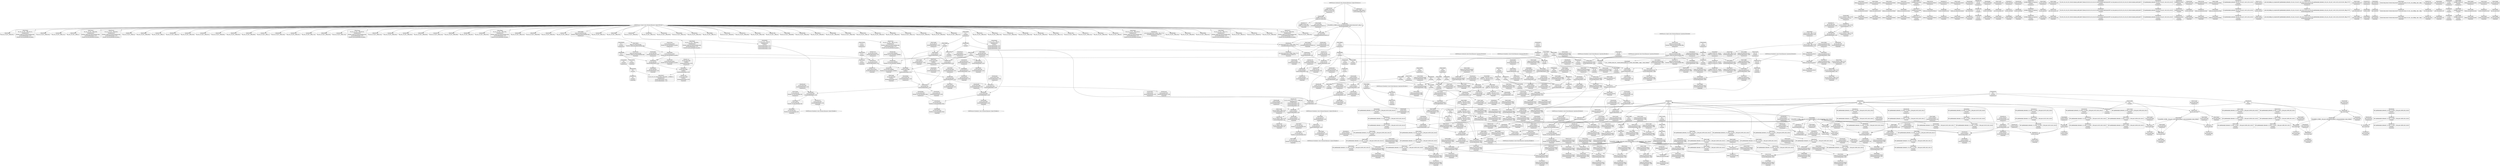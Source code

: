 digraph {
	CE0x57fbc90 [shape=record,shape=Mrecord,label="{CE0x57fbc90|80:_i32,_112:_i8*,_:_CRE_80,84_|*MultipleSource*|Function::selinux_ipc_permission&Arg::ipcp::|security/selinux/hooks.c,5131|Function::ipc_has_perm&Arg::ipc_perms::}"]
	CE0x57e1d00 [shape=record,shape=Mrecord,label="{CE0x57e1d00|i64_1|*Constant*}"]
	CE0x581a280 [shape=record,shape=Mrecord,label="{CE0x581a280|80:_i32,_112:_i8*,_:_CRE_44,45_}"]
	CE0x582ba30 [shape=record,shape=Mrecord,label="{CE0x582ba30|avc_has_perm:tclass|Function::avc_has_perm&Arg::tclass::}"]
	"CONST[source:0(mediator),value:2(dynamic)][purpose:{object}][SnkIdx:1]"
	CE0x582dcf0 [shape=record,shape=Mrecord,label="{CE0x582dcf0|i32_0|*Constant*}"]
	CE0x57d3f20 [shape=record,shape=Mrecord,label="{CE0x57d3f20|selinux_ipc_permission:tmp3|security/selinux/hooks.c,5488}"]
	CE0x57d5a30 [shape=record,shape=Mrecord,label="{CE0x57d5a30|selinux_ipc_permission:if.end10|*SummSink*}"]
	CE0x582a0a0 [shape=record,shape=Mrecord,label="{CE0x582a0a0|ipc_has_perm:tmp7|security/selinux/hooks.c,5136}"]
	CE0x5830640 [shape=record,shape=Mrecord,label="{CE0x5830640|current_sid:tmp|*SummSink*}"]
	CE0x582b2f0 [shape=record,shape=Mrecord,label="{CE0x582b2f0|ipc_has_perm:call2|security/selinux/hooks.c,5136|*SummSink*}"]
	CE0x5831f70 [shape=record,shape=Mrecord,label="{CE0x5831f70|current_sid:tmp6|security/selinux/hooks.c,218|*SummSink*}"]
	CE0x57d50e0 [shape=record,shape=Mrecord,label="{CE0x57d50e0|selinux_ipc_permission:bb|*SummSource*}"]
	CE0x582b170 [shape=record,shape=Mrecord,label="{CE0x582b170|ipc_has_perm:call2|security/selinux/hooks.c,5136|*SummSource*}"]
	CE0x57c40d0 [shape=record,shape=Mrecord,label="{CE0x57c40d0|selinux_ipc_permission:if.then6}"]
	CE0x57e8290 [shape=record,shape=Mrecord,label="{CE0x57e8290|i64*_getelementptr_inbounds_(_12_x_i64_,_12_x_i64_*___llvm_gcov_ctr293,_i64_0,_i64_9)|*Constant*|*SummSource*}"]
	CE0x57d5740 [shape=record,shape=Mrecord,label="{CE0x57d5740|i64*_getelementptr_inbounds_(_2_x_i64_,_2_x_i64_*___llvm_gcov_ctr98,_i64_0,_i64_1)|*Constant*|*SummSource*}"]
	CE0x57e0230 [shape=record,shape=Mrecord,label="{CE0x57e0230|selinux_ipc_permission:tmp21|security/selinux/hooks.c,5496}"]
	CE0x57f6430 [shape=record,shape=Mrecord,label="{CE0x57f6430|selinux_ipc_permission:tmp23|security/selinux/hooks.c,5497|*SummSource*}"]
	CE0x57d4900 [shape=record,shape=Mrecord,label="{CE0x57d4900|selinux_ipc_permission:return}"]
	CE0x5829440 [shape=record,shape=Mrecord,label="{CE0x5829440|ipc_has_perm:ipc_id|security/selinux/hooks.c,5134|*SummSink*}"]
	CE0x57f5e00 [shape=record,shape=Mrecord,label="{CE0x57f5e00|selinux_ipc_permission:tmp22|security/selinux/hooks.c,5497|*SummSource*}"]
	CE0x57e53d0 [shape=record,shape=Mrecord,label="{CE0x57e53d0|selinux_ipc_permission:conv3|security/selinux/hooks.c,5490|*SummSink*}"]
	CE0x5819380 [shape=record,shape=Mrecord,label="{CE0x5819380|80:_i32,_112:_i8*,_:_CRE_28,29_}"]
	CE0x57d5fe0 [shape=record,shape=Mrecord,label="{CE0x57d5fe0|selinux_ipc_permission:call|security/selinux/hooks.c,5496|*SummSource*}"]
	CE0x5835c30 [shape=record,shape=Mrecord,label="{CE0x5835c30|GLOBAL:current_sid.__warned|Global_var:current_sid.__warned}"]
	CE0x57d4da0 [shape=record,shape=Mrecord,label="{CE0x57d4da0|i64*_getelementptr_inbounds_(_12_x_i64_,_12_x_i64_*___llvm_gcov_ctr293,_i64_0,_i64_6)|*Constant*|*SummSink*}"]
	CE0x57c8160 [shape=record,shape=Mrecord,label="{CE0x57c8160|i64*_getelementptr_inbounds_(_2_x_i64_,_2_x_i64_*___llvm_gcov_ctr294,_i64_0,_i64_1)|*Constant*|*SummSource*}"]
	"CONST[source:0(mediator),value:0(static)][purpose:{operation}][SrcIdx:3]"
	CE0x57d1580 [shape=record,shape=Mrecord,label="{CE0x57d1580|i64*_getelementptr_inbounds_(_12_x_i64_,_12_x_i64_*___llvm_gcov_ctr293,_i64_0,_i64_0)|*Constant*|*SummSource*}"]
	CE0x581bac0 [shape=record,shape=Mrecord,label="{CE0x581bac0|_ret_%struct.task_struct*_%tmp4,_!dbg_!27714|./arch/x86/include/asm/current.h,14|*SummSink*}"]
	CE0x57c2f90 [shape=record,shape=Mrecord,label="{CE0x57c2f90|i64*_getelementptr_inbounds_(_12_x_i64_,_12_x_i64_*___llvm_gcov_ctr293,_i64_0,_i64_3)|*Constant*}"]
	CE0x5834690 [shape=record,shape=Mrecord,label="{CE0x5834690|current_sid:tmp2}"]
	CE0x57e39a0 [shape=record,shape=Mrecord,label="{CE0x57e39a0|selinux_ipc_permission:tmp10|security/selinux/hooks.c,5490|*SummSource*}"]
	CE0x57fd310 [shape=record,shape=Mrecord,label="{CE0x57fd310|ipc_has_perm:type|security/selinux/hooks.c,5133}"]
	CE0x57f27f0 [shape=record,shape=Mrecord,label="{CE0x57f27f0|_ret_i32_%call2,_!dbg_!27728|security/selinux/hooks.c,5136}"]
	CE0x581d200 [shape=record,shape=Mrecord,label="{CE0x581d200|current_sid:tmp23|security/selinux/hooks.c,218}"]
	CE0x57fb330 [shape=record,shape=Mrecord,label="{CE0x57fb330|80:_i32,_112:_i8*,_:_CRE_64,65_}"]
	CE0x5818750 [shape=record,shape=Mrecord,label="{CE0x5818750|80:_i32,_112:_i8*,_:_CRE_15,16_}"]
	CE0x57c9cf0 [shape=record,shape=Mrecord,label="{CE0x57c9cf0|selinux_ipc_permission:tmp15|security/selinux/hooks.c,5493|*SummSink*}"]
	CE0x57fae80 [shape=record,shape=Mrecord,label="{CE0x57fae80|80:_i32,_112:_i8*,_:_CRE_59,60_}"]
	CE0x57e3ef0 [shape=record,shape=Mrecord,label="{CE0x57e3ef0|i64_8|*Constant*}"]
	CE0x57d6770 [shape=record,shape=Mrecord,label="{CE0x57d6770|GLOBAL:ipc_has_perm|*Constant*|*SummSink*}"]
	CE0x57dfce0 [shape=record,shape=Mrecord,label="{CE0x57dfce0|avc_has_perm:ssid|Function::avc_has_perm&Arg::ssid::|*SummSource*}"]
	CE0x5819b00 [shape=record,shape=Mrecord,label="{CE0x5819b00|80:_i32,_112:_i8*,_:_CRE_36,37_}"]
	CE0x57e4870 [shape=record,shape=Mrecord,label="{CE0x57e4870|i32_292|*Constant*|*SummSource*}"]
	CE0x583e1b0 [shape=record,shape=Mrecord,label="{CE0x583e1b0|current_sid:tmp10|security/selinux/hooks.c,218}"]
	CE0x57ea9e0 [shape=record,shape=Mrecord,label="{CE0x57ea9e0|get_current:tmp4|./arch/x86/include/asm/current.h,14}"]
	CE0x581c580 [shape=record,shape=Mrecord,label="{CE0x581c580|current_sid:tmp21|security/selinux/hooks.c,218}"]
	CE0x581c700 [shape=record,shape=Mrecord,label="{CE0x581c700|current_sid:tmp21|security/selinux/hooks.c,218|*SummSource*}"]
	CE0x581c1a0 [shape=record,shape=Mrecord,label="{CE0x581c1a0|current_sid:cred|security/selinux/hooks.c,218|*SummSource*}"]
	CE0x57f21b0 [shape=record,shape=Mrecord,label="{CE0x57f21b0|ipc_has_perm:ipc_perms|Function::ipc_has_perm&Arg::ipc_perms::|*SummSource*}"]
	CE0x5838b40 [shape=record,shape=Mrecord,label="{CE0x5838b40|i64*_getelementptr_inbounds_(_11_x_i64_,_11_x_i64_*___llvm_gcov_ctr125,_i64_0,_i64_6)|*Constant*}"]
	CE0x5844e20 [shape=record,shape=Mrecord,label="{CE0x5844e20|current_sid:tmp17|security/selinux/hooks.c,218}"]
	CE0x5846240 [shape=record,shape=Mrecord,label="{CE0x5846240|current_sid:tmp20|security/selinux/hooks.c,218}"]
	CE0x57c2dd0 [shape=record,shape=Mrecord,label="{CE0x57c2dd0|selinux_ipc_permission:tmp5|security/selinux/hooks.c,5488|*SummSource*}"]
	CE0x57c0840 [shape=record,shape=Mrecord,label="{CE0x57c0840|selinux_ipc_permission:tmp5|security/selinux/hooks.c,5488}"]
	CE0x581ebd0 [shape=record,shape=Mrecord,label="{CE0x581ebd0|current_sid:tmp24|security/selinux/hooks.c,220}"]
	CE0x5819830 [shape=record,shape=Mrecord,label="{CE0x5819830|80:_i32,_112:_i8*,_:_CRE_33,34_}"]
	CE0x57eeaa0 [shape=record,shape=Mrecord,label="{CE0x57eeaa0|selinux_ipc_permission:and4|security/selinux/hooks.c,5490}"]
	CE0x57f5600 [shape=record,shape=Mrecord,label="{CE0x57f5600|selinux_ipc_permission:retval.0}"]
	CE0x57e4fe0 [shape=record,shape=Mrecord,label="{CE0x57e4fe0|i64*_getelementptr_inbounds_(_12_x_i64_,_12_x_i64_*___llvm_gcov_ctr293,_i64_0,_i64_3)|*Constant*|*SummSource*}"]
	CE0x583b370 [shape=record,shape=Mrecord,label="{CE0x583b370|current_sid:tmp8|security/selinux/hooks.c,218|*SummSink*}"]
	CE0x57d55c0 [shape=record,shape=Mrecord,label="{CE0x57d55c0|selinux_ipc_permission:if.then12|*SummSink*}"]
	CE0x58376e0 [shape=record,shape=Mrecord,label="{CE0x58376e0|i64*_getelementptr_inbounds_(_11_x_i64_,_11_x_i64_*___llvm_gcov_ctr125,_i64_0,_i64_1)|*Constant*}"]
	CE0x581cb50 [shape=record,shape=Mrecord,label="{CE0x581cb50|current_sid:security|security/selinux/hooks.c,218|*SummSource*}"]
	CE0x57fbba0 [shape=record,shape=Mrecord,label="{CE0x57fbba0|80:_i32,_112:_i8*,_:_CRE_76,80_|*MultipleSource*|Function::selinux_ipc_permission&Arg::ipcp::|security/selinux/hooks.c,5131|Function::ipc_has_perm&Arg::ipc_perms::}"]
	CE0x583ce50 [shape=record,shape=Mrecord,label="{CE0x583ce50|get_current:tmp|*SummSink*}"]
	CE0x5818de0 [shape=record,shape=Mrecord,label="{CE0x5818de0|80:_i32,_112:_i8*,_:_CRE_22,23_}"]
	CE0x583b300 [shape=record,shape=Mrecord,label="{CE0x583b300|current_sid:tobool1|security/selinux/hooks.c,218}"]
	CE0x57eda20 [shape=record,shape=Mrecord,label="{CE0x57eda20|ipc_has_perm:ad|security/selinux/hooks.c, 5128}"]
	CE0x57e1d70 [shape=record,shape=Mrecord,label="{CE0x57e1d70|ipc_has_perm:tmp1}"]
	CE0x58301c0 [shape=record,shape=Mrecord,label="{CE0x58301c0|i64_3|*Constant*}"]
	CE0x57ec900 [shape=record,shape=Mrecord,label="{CE0x57ec900|selinux_ipc_permission:tmp12|security/selinux/hooks.c,5491}"]
	CE0x5844c20 [shape=record,shape=Mrecord,label="{CE0x5844c20|i64*_getelementptr_inbounds_(_11_x_i64_,_11_x_i64_*___llvm_gcov_ctr125,_i64_0,_i64_9)|*Constant*|*SummSource*}"]
	CE0x612d930 [shape=record,shape=Mrecord,label="{CE0x612d930|selinux_ipc_permission:av.0|*SummSink*}"]
	CE0x582cfd0 [shape=record,shape=Mrecord,label="{CE0x582cfd0|current_sid:land.lhs.true}"]
	CE0x57e9a50 [shape=record,shape=Mrecord,label="{CE0x57e9a50|GLOBAL:__llvm_gcov_ctr293|Global_var:__llvm_gcov_ctr293}"]
	CE0x57f2050 [shape=record,shape=Mrecord,label="{CE0x57f2050|ipc_has_perm:ipc_perms|Function::ipc_has_perm&Arg::ipc_perms::}"]
	CE0x581d300 [shape=record,shape=Mrecord,label="{CE0x581d300|current_sid:tmp22|security/selinux/hooks.c,218|*SummSink*}"]
	CE0x57f1e10 [shape=record,shape=Mrecord,label="{CE0x57f1e10|ipc_has_perm:perms|Function::ipc_has_perm&Arg::perms::}"]
	CE0x5826a60 [shape=record,shape=Mrecord,label="{CE0x5826a60|i32_3|*Constant*|*SummSource*}"]
	CE0x5830ed0 [shape=record,shape=Mrecord,label="{CE0x5830ed0|i64_3|*Constant*|*SummSource*}"]
	CE0x57ef9a0 [shape=record,shape=Mrecord,label="{CE0x57ef9a0|selinux_ipc_permission:conv7|security/selinux/hooks.c,5491}"]
	CE0x57caa50 [shape=record,shape=Mrecord,label="{CE0x57caa50|selinux_ipc_permission:if.end13|*SummSource*}"]
	CE0x57bf7e0 [shape=record,shape=Mrecord,label="{CE0x57bf7e0|current_sid:tmp3|*SummSink*}"]
	CE0x582ae80 [shape=record,shape=Mrecord,label="{CE0x582ae80|ipc_has_perm:tmp8|security/selinux/hooks.c,5136|*SummSink*}"]
	CE0x57ec970 [shape=record,shape=Mrecord,label="{CE0x57ec970|selinux_ipc_permission:tmp12|security/selinux/hooks.c,5491|*SummSource*}"]
	CE0x57fb420 [shape=record,shape=Mrecord,label="{CE0x57fb420|80:_i32,_112:_i8*,_:_CRE_65,66_}"]
	CE0x57fa610 [shape=record,shape=Mrecord,label="{CE0x57fa610|80:_i32,_112:_i8*,_:_CRE_50,51_}"]
	CE0x57f7ca0 [shape=record,shape=Mrecord,label="{CE0x57f7ca0|selinux_ipc_permission:tmp17|security/selinux/hooks.c,5493|*SummSink*}"]
	CE0x581cae0 [shape=record,shape=Mrecord,label="{CE0x581cae0|current_sid:security|security/selinux/hooks.c,218}"]
	CE0x57cd550 [shape=record,shape=Mrecord,label="{CE0x57cd550|selinux_ipc_permission:tmp2|security/selinux/hooks.c,5488|*SummSource*}"]
	CE0x582d170 [shape=record,shape=Mrecord,label="{CE0x582d170|current_sid:land.lhs.true|*SummSource*}"]
	CE0x5817c60 [shape=record,shape=Mrecord,label="{CE0x5817c60|80:_i32,_112:_i8*,_:_CRE_3,4_}"]
	CE0x5822340 [shape=record,shape=Mrecord,label="{CE0x5822340|current_sid:tmp21|security/selinux/hooks.c,218|*SummSink*}"]
	CE0x57dfd80 [shape=record,shape=Mrecord,label="{CE0x57dfd80|avc_has_perm:ssid|Function::avc_has_perm&Arg::ssid::|*SummSink*}"]
	CE0x58182a0 [shape=record,shape=Mrecord,label="{CE0x58182a0|80:_i32,_112:_i8*,_:_CRE_10,11_}"]
	CE0x57c0430 [shape=record,shape=Mrecord,label="{CE0x57c0430|i64*_getelementptr_inbounds_(_2_x_i64_,_2_x_i64_*___llvm_gcov_ctr294,_i64_0,_i64_0)|*Constant*|*SummSink*}"]
	CE0x582ca40 [shape=record,shape=Mrecord,label="{CE0x582ca40|_ret_i32_%retval.0,_!dbg_!27728|security/selinux/avc.c,775|*SummSink*}"]
	CE0x57fa8e0 [shape=record,shape=Mrecord,label="{CE0x57fa8e0|80:_i32,_112:_i8*,_:_CRE_53,54_}"]
	CE0x5839690 [shape=record,shape=Mrecord,label="{CE0x5839690|current_sid:tmp11|security/selinux/hooks.c,218|*SummSource*}"]
	CE0x581b660 [shape=record,shape=Mrecord,label="{CE0x581b660|get_current:entry|*SummSource*}"]
	CE0x5819ec0 [shape=record,shape=Mrecord,label="{CE0x5819ec0|80:_i32,_112:_i8*,_:_CRE_40,41_}"]
	CE0x5819650 [shape=record,shape=Mrecord,label="{CE0x5819650|80:_i32,_112:_i8*,_:_CRE_31,32_}"]
	CE0x57bf290 [shape=record,shape=Mrecord,label="{CE0x57bf290|COLLAPSED:_GCMRE___llvm_gcov_ctr294_internal_global_2_x_i64_zeroinitializer:_elem_0:default:}"]
	CE0x57e1240 [shape=record,shape=Mrecord,label="{CE0x57e1240|_ret_i32_%tmp24,_!dbg_!27742|security/selinux/hooks.c,220}"]
	CE0x57da810 [shape=record,shape=Mrecord,label="{CE0x57da810|i64*_getelementptr_inbounds_(_11_x_i64_,_11_x_i64_*___llvm_gcov_ctr125,_i64_0,_i64_8)|*Constant*}"]
	CE0x5831270 [shape=record,shape=Mrecord,label="{CE0x5831270|GLOBAL:current_task|Global_var:current_task|*SummSink*}"]
	CE0x5819ce0 [shape=record,shape=Mrecord,label="{CE0x5819ce0|80:_i32,_112:_i8*,_:_CRE_38,39_}"]
	CE0x58460b0 [shape=record,shape=Mrecord,label="{CE0x58460b0|i64*_getelementptr_inbounds_(_11_x_i64_,_11_x_i64_*___llvm_gcov_ctr125,_i64_0,_i64_10)|*Constant*|*SummSource*}"]
	CE0x5844460 [shape=record,shape=Mrecord,label="{CE0x5844460|i32_218|*Constant*|*SummSink*}"]
	CE0x5818660 [shape=record,shape=Mrecord,label="{CE0x5818660|80:_i32,_112:_i8*,_:_CRE_14,15_}"]
	CE0x57f34b0 [shape=record,shape=Mrecord,label="{CE0x57f34b0|_ret_i32_%retval.0,_!dbg_!27733|security/selinux/hooks.c,5497|*SummSource*}"]
	CE0x583db40 [shape=record,shape=Mrecord,label="{CE0x583db40|current_sid:do.body|*SummSink*}"]
	CE0x57dabd0 [shape=record,shape=Mrecord,label="{CE0x57dabd0|current_sid:tmp15|security/selinux/hooks.c,218|*SummSink*}"]
	CE0x57d70b0 [shape=record,shape=Mrecord,label="{CE0x57d70b0|i64_0|*Constant*|*SummSource*}"]
	CE0x57ef2e0 [shape=record,shape=Mrecord,label="{CE0x57ef2e0|selinux_ipc_permission:tmp14|security/selinux/hooks.c,5493|*SummSink*}"]
	CE0x57e1de0 [shape=record,shape=Mrecord,label="{CE0x57e1de0|ipc_has_perm:tmp1|*SummSource*}"]
	CE0x5818a20 [shape=record,shape=Mrecord,label="{CE0x5818a20|80:_i32,_112:_i8*,_:_CRE_18,19_}"]
	CE0x581e7a0 [shape=record,shape=Mrecord,label="{CE0x581e7a0|i64*_getelementptr_inbounds_(_2_x_i64_,_2_x_i64_*___llvm_gcov_ctr98,_i64_0,_i64_0)|*Constant*|*SummSink*}"]
	CE0x6b81c90 [shape=record,shape=Mrecord,label="{CE0x6b81c90|i64_1|*Constant*}"]
	CE0x57cb020 [shape=record,shape=Mrecord,label="{CE0x57cb020|_call_void_mcount()_#3|*SummSink*}"]
	CE0x57ee710 [shape=record,shape=Mrecord,label="{CE0x57ee710|current_sid:if.end}"]
	CE0x57e2af0 [shape=record,shape=Mrecord,label="{CE0x57e2af0|selinux_ipc_permission:if.then6|*SummSink*}"]
	CE0x5835330 [shape=record,shape=Mrecord,label="{CE0x5835330|current_sid:if.then}"]
	CE0x5846ef0 [shape=record,shape=Mrecord,label="{CE0x5846ef0|GLOBAL:lockdep_rcu_suspicious|*Constant*}"]
	CE0x57ee4e0 [shape=record,shape=Mrecord,label="{CE0x57ee4e0|current_sid:if.then|*SummSink*}"]
	CE0x58224b0 [shape=record,shape=Mrecord,label="{CE0x58224b0|i32_22|*Constant*|*SummSource*}"]
	CE0x57f4430 [shape=record,shape=Mrecord,label="{CE0x57f4430|ipc_has_perm:bb}"]
	CE0x57c7f50 [shape=record,shape=Mrecord,label="{CE0x57c7f50|_call_void_mcount()_#3}"]
	CE0x5831130 [shape=record,shape=Mrecord,label="{CE0x5831130|current_sid:tmp4|security/selinux/hooks.c,218}"]
	CE0x57f3440 [shape=record,shape=Mrecord,label="{CE0x57f3440|_ret_i32_%retval.0,_!dbg_!27733|security/selinux/hooks.c,5497}"]
	CE0x57f3e00 [shape=record,shape=Mrecord,label="{CE0x57f3e00|ipc_has_perm:call|security/selinux/hooks.c,5129|*SummSource*}"]
	CE0x5836780 [shape=record,shape=Mrecord,label="{CE0x5836780|current_sid:tmp13|security/selinux/hooks.c,218|*SummSource*}"]
	CE0x582dc30 [shape=record,shape=Mrecord,label="{CE0x582dc30|current_sid:call|security/selinux/hooks.c,218|*SummSink*}"]
	CE0x5829030 [shape=record,shape=Mrecord,label="{CE0x5829030|ipc_has_perm:u|security/selinux/hooks.c,5134|*SummSink*}"]
	"CONST[source:0(mediator),value:0(static)][purpose:{operation}][SrcIdx:4]"
	CE0x57c9ea0 [shape=record,shape=Mrecord,label="{CE0x57c9ea0|selinux_ipc_permission:tmp16|security/selinux/hooks.c,5493}"]
	CE0x583b860 [shape=record,shape=Mrecord,label="{CE0x583b860|COLLAPSED:_GCMRE___llvm_gcov_ctr125_internal_global_11_x_i64_zeroinitializer:_elem_0:default:}"]
	CE0x57d5f70 [shape=record,shape=Mrecord,label="{CE0x57d5f70|selinux_ipc_permission:call|security/selinux/hooks.c,5496}"]
	CE0x57d8160 [shape=record,shape=Mrecord,label="{CE0x57d8160|selinux_ipc_permission:or8|security/selinux/hooks.c,5491|*SummSink*}"]
	CE0x57eaab0 [shape=record,shape=Mrecord,label="{CE0x57eaab0|i64*_getelementptr_inbounds_(_2_x_i64_,_2_x_i64_*___llvm_gcov_ctr294,_i64_0,_i64_1)|*Constant*|*SummSink*}"]
	CE0x58295e0 [shape=record,shape=Mrecord,label="{CE0x58295e0|ipc_has_perm:sid1|security/selinux/hooks.c,5136}"]
	CE0x582c300 [shape=record,shape=Mrecord,label="{CE0x582c300|avc_has_perm:requested|Function::avc_has_perm&Arg::requested::|*SummSink*}"]
	CE0x57cb2f0 [shape=record,shape=Mrecord,label="{CE0x57cb2f0|current_sid:tmp11|security/selinux/hooks.c,218|*SummSink*}"]
	CE0x57d6110 [shape=record,shape=Mrecord,label="{CE0x57d6110|selinux_ipc_permission:call|security/selinux/hooks.c,5496|*SummSink*}"]
	CE0x57d6660 [shape=record,shape=Mrecord,label="{CE0x57d6660|GLOBAL:ipc_has_perm|*Constant*|*SummSource*}"]
	CE0x582b7c0 [shape=record,shape=Mrecord,label="{CE0x582b7c0|i32_(i32,_i32,_i16,_i32,_%struct.common_audit_data*)*_bitcast_(i32_(i32,_i32,_i16,_i32,_%struct.common_audit_data.495*)*_avc_has_perm_to_i32_(i32,_i32,_i16,_i32,_%struct.common_audit_data*)*)|*Constant*|*SummSink*}"]
	CE0x57d0370 [shape=record,shape=Mrecord,label="{CE0x57d0370|selinux_ipc_permission:tmp19|security/selinux/hooks.c,5494|*SummSource*}"]
	CE0x57fb8d0 [shape=record,shape=Mrecord,label="{CE0x57fb8d0|80:_i32,_112:_i8*,_:_CRE_70,71_}"]
	CE0x57fa250 [shape=record,shape=Mrecord,label="{CE0x57fa250|80:_i32,_112:_i8*,_:_CRE_46,47_}"]
	CE0x57efb40 [shape=record,shape=Mrecord,label="{CE0x57efb40|selinux_ipc_permission:conv7|security/selinux/hooks.c,5491|*SummSink*}"]
	CE0x5836710 [shape=record,shape=Mrecord,label="{CE0x5836710|current_sid:tmp13|security/selinux/hooks.c,218}"]
	CE0x57e54e0 [shape=record,shape=Mrecord,label="{CE0x57e54e0|i32_146|*Constant*}"]
	CE0x57ec510 [shape=record,shape=Mrecord,label="{CE0x57ec510|i64_2|*Constant*|*SummSource*}"]
	CE0x57cb400 [shape=record,shape=Mrecord,label="{CE0x57cb400|current_sid:tmp12|security/selinux/hooks.c,218}"]
	CE0x5832100 [shape=record,shape=Mrecord,label="{CE0x5832100|current_sid:tmp7|security/selinux/hooks.c,218}"]
	CE0x5846ce0 [shape=record,shape=Mrecord,label="{CE0x5846ce0|i8*_getelementptr_inbounds_(_25_x_i8_,_25_x_i8_*_.str3,_i32_0,_i32_0)|*Constant*|*SummSink*}"]
	CE0x581b000 [shape=record,shape=Mrecord,label="{CE0x581b000|GLOBAL:get_current|*Constant*}"]
	CE0x57d0300 [shape=record,shape=Mrecord,label="{CE0x57d0300|selinux_ipc_permission:tmp19|security/selinux/hooks.c,5494}"]
	CE0x57f60a0 [shape=record,shape=Mrecord,label="{CE0x57f60a0|selinux_ipc_permission:tmp22|security/selinux/hooks.c,5497|*SummSink*}"]
	CE0x5834480 [shape=record,shape=Mrecord,label="{CE0x5834480|i64*_getelementptr_inbounds_(_11_x_i64_,_11_x_i64_*___llvm_gcov_ctr125,_i64_0,_i64_1)|*Constant*|*SummSink*}"]
	CE0x57f7950 [shape=record,shape=Mrecord,label="{CE0x57f7950|selinux_ipc_permission:tmp17|security/selinux/hooks.c,5493}"]
	CE0x5816ae0 [shape=record,shape=Mrecord,label="{CE0x5816ae0|i8_1|*Constant*}"]
	CE0x58362f0 [shape=record,shape=Mrecord,label="{CE0x58362f0|i64*_getelementptr_inbounds_(_11_x_i64_,_11_x_i64_*___llvm_gcov_ctr125,_i64_0,_i64_6)|*Constant*|*SummSink*}"]
	CE0x581c270 [shape=record,shape=Mrecord,label="{CE0x581c270|current_sid:cred|security/selinux/hooks.c,218|*SummSink*}"]
	CE0x58316f0 [shape=record,shape=Mrecord,label="{CE0x58316f0|current_sid:do.end|*SummSink*}"]
	CE0x57eb380 [shape=record,shape=Mrecord,label="{CE0x57eb380|i64*_getelementptr_inbounds_(_12_x_i64_,_12_x_i64_*___llvm_gcov_ctr293,_i64_0,_i64_10)|*Constant*|*SummSource*}"]
	CE0x58311d0 [shape=record,shape=Mrecord,label="{CE0x58311d0|current_sid:tmp4|security/selinux/hooks.c,218|*SummSource*}"]
	CE0x57c4060 [shape=record,shape=Mrecord,label="{CE0x57c4060|selinux_ipc_permission:return|*SummSink*}"]
	CE0x5830150 [shape=record,shape=Mrecord,label="{CE0x5830150|i64_2|*Constant*}"]
	CE0x57d22c0 [shape=record,shape=Mrecord,label="{CE0x57d22c0|ipc_has_perm:security|security/selinux/hooks.c,5131}"]
	CE0x57fcf20 [shape=record,shape=Mrecord,label="{CE0x57fcf20|ipc_has_perm:tmp5|security/selinux/hooks.c,5131|*SummSource*}"]
	CE0x5834d90 [shape=record,shape=Mrecord,label="{CE0x5834d90|current_sid:tmp6|security/selinux/hooks.c,218|*SummSource*}"]
	CE0x581c830 [shape=record,shape=Mrecord,label="{CE0x581c830|i32_22|*Constant*}"]
	CE0x57bf5d0 [shape=record,shape=Mrecord,label="{CE0x57bf5d0|current_sid:tmp3|*SummSource*}"]
	CE0x57d7230 [shape=record,shape=Mrecord,label="{CE0x57d7230|selinux_ipc_permission:tmp3|security/selinux/hooks.c,5488|*SummSource*}"]
	CE0x6cb47e0 [shape=record,shape=Mrecord,label="{CE0x6cb47e0|selinux_ipc_permission:if.end}"]
	CE0x57d3ad0 [shape=record,shape=Mrecord,label="{CE0x57d3ad0|selinux_ipc_permission:tmp8|security/selinux/hooks.c,5490|*SummSink*}"]
	CE0x5845850 [shape=record,shape=Mrecord,label="{CE0x5845850|current_sid:tmp18|security/selinux/hooks.c,218|*SummSink*}"]
	CE0x5844db0 [shape=record,shape=Mrecord,label="{CE0x5844db0|i64*_getelementptr_inbounds_(_11_x_i64_,_11_x_i64_*___llvm_gcov_ctr125,_i64_0,_i64_9)|*Constant*|*SummSink*}"]
	"CONST[source:0(mediator),value:2(dynamic)][purpose:{object}][SnkIdx:2]"
	CE0x57dbc00 [shape=record,shape=Mrecord,label="{CE0x57dbc00|selinux_ipc_permission:if.then|*SummSink*}"]
	CE0x57c8cc0 [shape=record,shape=Mrecord,label="{CE0x57c8cc0|selinux_ipc_permission:tmp6|security/selinux/hooks.c,5489|*SummSink*}"]
	CE0x582c880 [shape=record,shape=Mrecord,label="{CE0x582c880|_ret_i32_%retval.0,_!dbg_!27728|security/selinux/avc.c,775|*SummSource*}"]
	CE0x57c3d80 [shape=record,shape=Mrecord,label="{CE0x57c3d80|selinux_ipc_permission:if.then|*SummSource*}"]
	CE0x57e4550 [shape=record,shape=Mrecord,label="{CE0x57e4550|selinux_ipc_permission:if.end|*SummSink*}"]
	CE0x5846a00 [shape=record,shape=Mrecord,label="{CE0x5846a00|i8*_getelementptr_inbounds_(_25_x_i8_,_25_x_i8_*_.str3,_i32_0,_i32_0)|*Constant*}"]
	CE0x5844710 [shape=record,shape=Mrecord,label="{CE0x5844710|i8*_getelementptr_inbounds_(_45_x_i8_,_45_x_i8_*_.str12,_i32_0,_i32_0)|*Constant*|*SummSource*}"]
	CE0x57d9a00 [shape=record,shape=Mrecord,label="{CE0x57d9a00|current_sid:tobool1|security/selinux/hooks.c,218|*SummSource*}"]
	CE0x5847020 [shape=record,shape=Mrecord,label="{CE0x5847020|GLOBAL:lockdep_rcu_suspicious|*Constant*|*SummSource*}"]
	CE0x5819470 [shape=record,shape=Mrecord,label="{CE0x5819470|80:_i32,_112:_i8*,_:_CRE_29,30_}"]
	CE0x57f45b0 [shape=record,shape=Mrecord,label="{CE0x57f45b0|ipc_has_perm:bb|*SummSource*}"]
	"CONST[source:0(mediator),value:2(dynamic)][purpose:{subject}][SnkIdx:0]"
	CE0x57da380 [shape=record,shape=Mrecord,label="{CE0x57da380|get_current:tmp2|*SummSource*}"]
	CE0x57e00c0 [shape=record,shape=Mrecord,label="{CE0x57e00c0|selinux_ipc_permission:tmp20|security/selinux/hooks.c,5496|*SummSink*}"]
	CE0x57ed120 [shape=record,shape=Mrecord,label="{CE0x57ed120|selinux_ipc_permission:tmp18|security/selinux/hooks.c,5494|*SummSink*}"]
	CE0x57f4ae0 [shape=record,shape=Mrecord,label="{CE0x57f4ae0|ipc_has_perm:call|security/selinux/hooks.c,5129|*SummSink*}"]
	CE0x587eee0 [shape=record,shape=Mrecord,label="{CE0x587eee0|get_current:tmp1}"]
	CE0x5830fb0 [shape=record,shape=Mrecord,label="{CE0x5830fb0|i64_0|*Constant*}"]
	CE0x581da50 [shape=record,shape=Mrecord,label="{CE0x581da50|i32_1|*Constant*}"]
	CE0x57f2610 [shape=record,shape=Mrecord,label="{CE0x57f2610|ipc_has_perm:perms|Function::ipc_has_perm&Arg::perms::|*SummSink*}"]
	CE0x57e11b0 [shape=record,shape=Mrecord,label="{CE0x57e11b0|current_sid:entry|*SummSink*}"]
	CE0x57e1480 [shape=record,shape=Mrecord,label="{CE0x57e1480|_ret_i32_%tmp24,_!dbg_!27742|security/selinux/hooks.c,220|*SummSource*}"]
	CE0x57fa340 [shape=record,shape=Mrecord,label="{CE0x57fa340|80:_i32,_112:_i8*,_:_CRE_47,48_}"]
	CE0x57d8940 [shape=record,shape=Mrecord,label="{CE0x57d8940|selinux_ipc_permission:conv1|security/selinux/hooks.c,5489}"]
	CE0x57d6310 [shape=record,shape=Mrecord,label="{CE0x57d6310|GLOBAL:ipc_has_perm|*Constant*}"]
	CE0x57cd250 [shape=record,shape=Mrecord,label="{CE0x57cd250|selinux_ipc_permission:and|security/selinux/hooks.c,5488}"]
	CE0x57da310 [shape=record,shape=Mrecord,label="{CE0x57da310|get_current:tmp2|*SummSink*}"]
	CE0x5817d00 [shape=record,shape=Mrecord,label="{CE0x5817d00|80:_i32,_112:_i8*,_:_CRE_4,5_}"]
	CE0x58456d0 [shape=record,shape=Mrecord,label="{CE0x58456d0|current_sid:tmp18|security/selinux/hooks.c,218|*SummSource*}"]
	CE0x57c05e0 [shape=record,shape=Mrecord,label="{CE0x57c05e0|selinux_ipc_permission:tmp4|security/selinux/hooks.c,5488|*SummSource*}"]
	CE0x581a740 [shape=record,shape=Mrecord,label="{CE0x581a740|current_sid:tmp20|security/selinux/hooks.c,218|*SummSink*}"]
	CE0x5836f10 [shape=record,shape=Mrecord,label="{CE0x5836f10|GLOBAL:current_sid.__warned|Global_var:current_sid.__warned|*SummSource*}"]
	CE0x5847190 [shape=record,shape=Mrecord,label="{CE0x5847190|i32_218|*Constant*}"]
	CE0x582cc20 [shape=record,shape=Mrecord,label="{CE0x582cc20|current_sid:land.lhs.true|*SummSink*}"]
	CE0x57ea1f0 [shape=record,shape=Mrecord,label="{CE0x57ea1f0|current_sid:tmp2|*SummSink*}"]
	CE0x58271a0 [shape=record,shape=Mrecord,label="{CE0x58271a0|ipc_has_perm:tmp6|*LoadInst*|security/selinux/hooks.c,5134|*SummSink*}"]
	CE0x5828e70 [shape=record,shape=Mrecord,label="{CE0x5828e70|ipc_has_perm:u|security/selinux/hooks.c,5134|*SummSource*}"]
	CE0x582a720 [shape=record,shape=Mrecord,label="{CE0x582a720|ipc_has_perm:tmp7|security/selinux/hooks.c,5136|*SummSink*}"]
	CE0x583f0c0 [shape=record,shape=Mrecord,label="{CE0x583f0c0|i64*_getelementptr_inbounds_(_11_x_i64_,_11_x_i64_*___llvm_gcov_ctr125,_i64_0,_i64_8)|*Constant*|*SummSource*}"]
	CE0x57c9bc0 [shape=record,shape=Mrecord,label="{CE0x57c9bc0|selinux_ipc_permission:tmp15|security/selinux/hooks.c,5493|*SummSource*}"]
	CE0x583c830 [shape=record,shape=Mrecord,label="{CE0x583c830|i64*_getelementptr_inbounds_(_11_x_i64_,_11_x_i64_*___llvm_gcov_ctr125,_i64_0,_i64_0)|*Constant*|*SummSource*}"]
	CE0x58172e0 [shape=record,shape=Mrecord,label="{CE0x58172e0|_call_void_lockdep_rcu_suspicious(i8*_getelementptr_inbounds_(_25_x_i8_,_25_x_i8_*_.str3,_i32_0,_i32_0),_i32_218,_i8*_getelementptr_inbounds_(_45_x_i8_,_45_x_i8_*_.str12,_i32_0,_i32_0))_#10,_!dbg_!27727|security/selinux/hooks.c,218|*SummSource*}"]
	CE0x57cdfb0 [shape=record,shape=Mrecord,label="{CE0x57cdfb0|selinux_ipc_permission:flag|Function::selinux_ipc_permission&Arg::flag::}"]
	CE0x5826500 [shape=record,shape=Mrecord,label="{CE0x5826500|i8_4|*Constant*}"]
	CE0x57ed3a0 [shape=record,shape=Mrecord,label="{CE0x57ed3a0|current_sid:call|security/selinux/hooks.c,218}"]
	CE0x581bea0 [shape=record,shape=Mrecord,label="{CE0x581bea0|i32_78|*Constant*|*SummSink*}"]
	CE0x6e5cc40 [shape=record,shape=Mrecord,label="{CE0x6e5cc40|_call_void_mcount()_#3}"]
	CE0x5829330 [shape=record,shape=Mrecord,label="{CE0x5829330|ipc_has_perm:ipc_id|security/selinux/hooks.c,5134|*SummSource*}"]
	CE0x57f5f80 [shape=record,shape=Mrecord,label="{CE0x57f5f80|i64*_getelementptr_inbounds_(_12_x_i64_,_12_x_i64_*___llvm_gcov_ctr293,_i64_0,_i64_11)|*Constant*|*SummSource*}"]
	CE0x582aa40 [shape=record,shape=Mrecord,label="{CE0x582aa40|ipc_has_perm:sclass|security/selinux/hooks.c,5136|*SummSink*}"]
	CE0x57fb6f0 [shape=record,shape=Mrecord,label="{CE0x57fb6f0|80:_i32,_112:_i8*,_:_CRE_68,69_}"]
	CE0x581b7e0 [shape=record,shape=Mrecord,label="{CE0x581b7e0|_ret_%struct.task_struct*_%tmp4,_!dbg_!27714|./arch/x86/include/asm/current.h,14|*SummSource*}"]
	CE0x5829a50 [shape=record,shape=Mrecord,label="{CE0x5829a50|ipc_has_perm:sid1|security/selinux/hooks.c,5136|*SummSink*}"]
	CE0x57d4770 [shape=record,shape=Mrecord,label="{CE0x57d4770|selinux_ipc_permission:flag|Function::selinux_ipc_permission&Arg::flag::|*SummSink*}"]
	CE0x57cd320 [shape=record,shape=Mrecord,label="{CE0x57cd320|selinux_ipc_permission:and|security/selinux/hooks.c,5488|*SummSink*}"]
	CE0x57d9e20 [shape=record,shape=Mrecord,label="{CE0x57d9e20|ipc_has_perm:tmp1|*SummSink*}"]
	CE0x583e2a0 [shape=record,shape=Mrecord,label="{CE0x583e2a0|current_sid:tmp9|security/selinux/hooks.c,218|*SummSource*}"]
	CE0x57cb110 [shape=record,shape=Mrecord,label="{CE0x57cb110|ipc_has_perm:call|security/selinux/hooks.c,5129}"]
	CE0x57cae40 [shape=record,shape=Mrecord,label="{CE0x57cae40|current_sid:tmp10|security/selinux/hooks.c,218|*SummSink*}"]
	CE0x58361c0 [shape=record,shape=Mrecord,label="{CE0x58361c0|i64*_getelementptr_inbounds_(_11_x_i64_,_11_x_i64_*___llvm_gcov_ctr125,_i64_0,_i64_6)|*Constant*|*SummSource*}"]
	CE0x58298e0 [shape=record,shape=Mrecord,label="{CE0x58298e0|ipc_has_perm:sid1|security/selinux/hooks.c,5136|*SummSource*}"]
	CE0x57e8fd0 [shape=record,shape=Mrecord,label="{CE0x57e8fd0|i64_4|*Constant*|*SummSink*}"]
	CE0x582ad50 [shape=record,shape=Mrecord,label="{CE0x582ad50|ipc_has_perm:tmp8|security/selinux/hooks.c,5136|*SummSource*}"]
	"CONST[source:2(external),value:0(static)][purpose:{operation}][SrcIdx:6]"
	CE0x57d21b0 [shape=record,shape=Mrecord,label="{CE0x57d21b0|i32_10|*Constant*|*SummSource*}"]
	"CONST[source:0(mediator),value:0(static)][purpose:{operation}][SrcIdx:2]"
	CE0x57f7b70 [shape=record,shape=Mrecord,label="{CE0x57f7b70|selinux_ipc_permission:tmp17|security/selinux/hooks.c,5493|*SummSource*}"]
	CE0x58190b0 [shape=record,shape=Mrecord,label="{CE0x58190b0|80:_i32,_112:_i8*,_:_CRE_25,26_}"]
	CE0x585c850 [shape=record,shape=Mrecord,label="{CE0x585c850|get_current:tmp}"]
	CE0x582af90 [shape=record,shape=Mrecord,label="{CE0x582af90|ipc_has_perm:call2|security/selinux/hooks.c,5136}"]
	CE0x57fb510 [shape=record,shape=Mrecord,label="{CE0x57fb510|80:_i32,_112:_i8*,_:_CRE_66,67_}"]
	CE0x57daaf0 [shape=record,shape=Mrecord,label="{CE0x57daaf0|current_sid:tmp15|security/selinux/hooks.c,218}"]
	CE0x581cbf0 [shape=record,shape=Mrecord,label="{CE0x581cbf0|current_sid:security|security/selinux/hooks.c,218|*SummSink*}"]
	CE0x5845e00 [shape=record,shape=Mrecord,label="{CE0x5845e00|current_sid:tmp19|security/selinux/hooks.c,218|*SummSource*}"]
	CE0x57cd5e0 [shape=record,shape=Mrecord,label="{CE0x57cd5e0|_call_void_mcount()_#3|*SummSource*}"]
	CE0x581d6a0 [shape=record,shape=Mrecord,label="{CE0x581d6a0|current_sid:tmp23|security/selinux/hooks.c,218|*SummSink*}"]
	CE0x57c0260 [shape=record,shape=Mrecord,label="{CE0x57c0260|i64*_getelementptr_inbounds_(_2_x_i64_,_2_x_i64_*___llvm_gcov_ctr294,_i64_0,_i64_0)|*Constant*|*SummSource*}"]
	CE0x57ecbc0 [shape=record,shape=Mrecord,label="{CE0x57ecbc0|i64*_getelementptr_inbounds_(_12_x_i64_,_12_x_i64_*___llvm_gcov_ctr293,_i64_0,_i64_9)|*Constant*|*SummSink*}"]
	CE0x57f9f80 [shape=record,shape=Mrecord,label="{CE0x57f9f80|i64_256|*Constant*|*SummSource*}"]
	CE0x57f2390 [shape=record,shape=Mrecord,label="{CE0x57f2390|ipc_has_perm:ipc_perms|Function::ipc_has_perm&Arg::ipc_perms::|*SummSink*}"]
	CE0x583cfe0 [shape=record,shape=Mrecord,label="{CE0x583cfe0|i64*_getelementptr_inbounds_(_2_x_i64_,_2_x_i64_*___llvm_gcov_ctr98,_i64_0,_i64_0)|*Constant*|*SummSource*}"]
	CE0x57c3bc0 [shape=record,shape=Mrecord,label="{CE0x57c3bc0|selinux_ipc_permission:tobool|security/selinux/hooks.c,5488|*SummSource*}"]
	CE0x57d4370 [shape=record,shape=Mrecord,label="{CE0x57d4370|selinux_ipc_permission:tmp9|security/selinux/hooks.c,5490|*SummSink*}"]
	CE0x57c3910 [shape=record,shape=Mrecord,label="{CE0x57c3910|selinux_ipc_permission:if.end13}"]
	CE0x5819dd0 [shape=record,shape=Mrecord,label="{CE0x5819dd0|80:_i32,_112:_i8*,_:_CRE_39,40_}"]
	CE0x7496e50 [shape=record,shape=Mrecord,label="{CE0x7496e50|selinux_ipc_permission:and|security/selinux/hooks.c,5488|*SummSource*}"]
	CE0x57fb600 [shape=record,shape=Mrecord,label="{CE0x57fb600|80:_i32,_112:_i8*,_:_CRE_67,68_}"]
	CE0x5830b20 [shape=record,shape=Mrecord,label="{CE0x5830b20|get_current:tmp3|*SummSink*}"]
	CE0x57c58a0 [shape=record,shape=Mrecord,label="{CE0x57c58a0|selinux_ipc_permission:av.0|*SummSource*}"]
	CE0x5817fd0 [shape=record,shape=Mrecord,label="{CE0x5817fd0|80:_i32,_112:_i8*,_:_CRE_7,8_}"]
	CE0x57d2fc0 [shape=record,shape=Mrecord,label="{CE0x57d2fc0|selinux_ipc_permission:conv9|security/selinux/hooks.c,5491|*SummSink*}"]
	CE0x57e1120 [shape=record,shape=Mrecord,label="{CE0x57e1120|current_sid:entry|*SummSource*}"]
	CE0x57e93c0 [shape=record,shape=Mrecord,label="{CE0x57e93c0|selinux_ipc_permission:if.then6|*SummSource*}"]
	CE0x57e8e20 [shape=record,shape=Mrecord,label="{CE0x57e8e20|i64_4|*Constant*|*SummSource*}"]
	CE0x57c5710 [shape=record,shape=Mrecord,label="{CE0x57c5710|selinux_ipc_permission:av.0}"]
	CE0x5839d40 [shape=record,shape=Mrecord,label="{CE0x5839d40|current_sid:if.end|*SummSink*}"]
	CE0x581ed60 [shape=record,shape=Mrecord,label="{CE0x581ed60|current_sid:tmp24|security/selinux/hooks.c,220|*SummSource*}"]
	CE0x582b8c0 [shape=record,shape=Mrecord,label="{CE0x582b8c0|avc_has_perm:tsid|Function::avc_has_perm&Arg::tsid::|*SummSink*}"]
	CE0x581d520 [shape=record,shape=Mrecord,label="{CE0x581d520|current_sid:tmp23|security/selinux/hooks.c,218|*SummSource*}"]
	CE0x5819740 [shape=record,shape=Mrecord,label="{CE0x5819740|80:_i32,_112:_i8*,_:_CRE_32,33_}"]
	CE0x5845cd0 [shape=record,shape=Mrecord,label="{CE0x5845cd0|i64*_getelementptr_inbounds_(_11_x_i64_,_11_x_i64_*___llvm_gcov_ctr125,_i64_0,_i64_10)|*Constant*}"]
	CE0x5844650 [shape=record,shape=Mrecord,label="{CE0x5844650|i8*_getelementptr_inbounds_(_45_x_i8_,_45_x_i8_*_.str12,_i32_0,_i32_0)|*Constant*}"]
	CE0x583d2e0 [shape=record,shape=Mrecord,label="{CE0x583d2e0|i64_5|*Constant*}"]
	CE0x57e43d0 [shape=record,shape=Mrecord,label="{CE0x57e43d0|i64_7|*Constant*|*SummSource*}"]
	CE0x57ebbb0 [shape=record,shape=Mrecord,label="{CE0x57ebbb0|selinux_ipc_permission:tmp2|security/selinux/hooks.c,5488|*SummSink*}"]
	CE0x57e6c00 [shape=record,shape=Mrecord,label="{CE0x57e6c00|current_sid:tobool|security/selinux/hooks.c,218}"]
	CE0x5828d20 [shape=record,shape=Mrecord,label="{CE0x5828d20|ipc_has_perm:ipc_id|security/selinux/hooks.c,5134}"]
	CE0x57d3780 [shape=record,shape=Mrecord,label="{CE0x57d3780|i64_2|*Constant*|*SummSink*}"]
	CE0x57f29a0 [shape=record,shape=Mrecord,label="{CE0x57f29a0|_ret_i32_%call2,_!dbg_!27728|security/selinux/hooks.c,5136|*SummSource*}"]
	CE0x57dab60 [shape=record,shape=Mrecord,label="{CE0x57dab60|current_sid:tmp15|security/selinux/hooks.c,218|*SummSource*}"]
	"CONST[source:2(external),value:2(dynamic)][purpose:{subject}][SrcIdx:10]"
	CE0x57ca150 [shape=record,shape=Mrecord,label="{CE0x57ca150|selinux_ipc_permission:tmp16|security/selinux/hooks.c,5493|*SummSource*}"]
	CE0x581e550 [shape=record,shape=Mrecord,label="{CE0x581e550|get_current:tmp|*SummSource*}"]
	CE0x5818fc0 [shape=record,shape=Mrecord,label="{CE0x5818fc0|80:_i32,_112:_i8*,_:_CRE_24,25_}"]
	CE0x57be9a0 [shape=record,shape=Mrecord,label="{CE0x57be9a0|get_current:tmp4|./arch/x86/include/asm/current.h,14|*SummSink*}"]
	CE0x57cdc90 [shape=record,shape=Mrecord,label="{CE0x57cdc90|i64_4|*Constant*}"]
	CE0x5833ad0 [shape=record,shape=Mrecord,label="{CE0x5833ad0|current_sid:tmp4|security/selinux/hooks.c,218|*SummSink*}"]
	CE0x5818390 [shape=record,shape=Mrecord,label="{CE0x5818390|80:_i32,_112:_i8*,_:_CRE_11,12_}"]
	CE0x583dad0 [shape=record,shape=Mrecord,label="{CE0x583dad0|current_sid:do.body|*SummSource*}"]
	CE0x5837090 [shape=record,shape=Mrecord,label="{CE0x5837090|GLOBAL:current_sid.__warned|Global_var:current_sid.__warned|*SummSink*}"]
	CE0x57c06f0 [shape=record,shape=Mrecord,label="{CE0x57c06f0|selinux_ipc_permission:tmp4|security/selinux/hooks.c,5488|*SummSink*}"]
	CE0x57d57d0 [shape=record,shape=Mrecord,label="{CE0x57d57d0|selinux_ipc_permission:if.then12|*SummSource*}"]
	CE0x57f9700 [shape=record,shape=Mrecord,label="{CE0x57f9700|i32_3|*Constant*|*SummSink*}"]
	CE0x57e4360 [shape=record,shape=Mrecord,label="{CE0x57e4360|i64_7|*Constant*}"]
	CE0x5822630 [shape=record,shape=Mrecord,label="{CE0x5822630|i32_22|*Constant*|*SummSink*}"]
	CE0x5819560 [shape=record,shape=Mrecord,label="{CE0x5819560|80:_i32,_112:_i8*,_:_CRE_30,31_}"]
	CE0x5829eb0 [shape=record,shape=Mrecord,label="{CE0x5829eb0|0:_i16,_4:_i32,_:_CRE_0,2_|*MultipleSource*|*LoadInst*|security/selinux/hooks.c,5131|security/selinux/hooks.c,5131|security/selinux/hooks.c,5136}"]
	CE0x57ea8a0 [shape=record,shape=Mrecord,label="{CE0x57ea8a0|_call_void_mcount()_#3|*SummSource*}"]
	CE0x57efa10 [shape=record,shape=Mrecord,label="{CE0x57efa10|selinux_ipc_permission:conv7|security/selinux/hooks.c,5491|*SummSource*}"]
	CE0x582c190 [shape=record,shape=Mrecord,label="{CE0x582c190|avc_has_perm:requested|Function::avc_has_perm&Arg::requested::|*SummSource*}"]
	CE0x57e0be0 [shape=record,shape=Mrecord,label="{CE0x57e0be0|ipc_has_perm:tmp3|*SummSink*}"]
	CE0x57f37e0 [shape=record,shape=Mrecord,label="{CE0x57f37e0|ipc_has_perm:bb|*SummSink*}"]
	CE0x57d7650 [shape=record,shape=Mrecord,label="{CE0x57d7650|selinux_ipc_permission:tmp13|security/selinux/hooks.c,5491|*SummSource*}"]
	CE0x57fb240 [shape=record,shape=Mrecord,label="{CE0x57fb240|80:_i32,_112:_i8*,_:_CRE_63,64_}"]
	CE0x583d980 [shape=record,shape=Mrecord,label="{CE0x583d980|current_sid:do.body}"]
	CE0x6b81c20 [shape=record,shape=Mrecord,label="{CE0x6b81c20|selinux_ipc_permission:tmp|*SummSink*}"]
	CE0x5833860 [shape=record,shape=Mrecord,label="{CE0x5833860|GLOBAL:current_task|Global_var:current_task}"]
	CE0x57eb050 [shape=record,shape=Mrecord,label="{CE0x57eb050|selinux_ipc_permission:tmp20|security/selinux/hooks.c,5496|*SummSource*}"]
	CE0x582e3b0 [shape=record,shape=Mrecord,label="{CE0x582e3b0|current_sid:tmp14|security/selinux/hooks.c,218}"]
	CE0x58451e0 [shape=record,shape=Mrecord,label="{CE0x58451e0|current_sid:tmp17|security/selinux/hooks.c,218|*SummSource*}"]
	CE0x57e5f40 [shape=record,shape=Mrecord,label="{CE0x57e5f40|selinux_ipc_permission:or|security/selinux/hooks.c,5489}"]
	CE0x57f2df0 [shape=record,shape=Mrecord,label="{CE0x57f2df0|selinux_ipc_permission:tmp22|security/selinux/hooks.c,5497}"]
	CE0x5831800 [shape=record,shape=Mrecord,label="{CE0x5831800|current_sid:bb}"]
	CE0x57c4400 [shape=record,shape=Mrecord,label="{CE0x57c4400|selinux_ipc_permission:if.end13|*SummSink*}"]
	CE0x57f7210 [shape=record,shape=Mrecord,label="{CE0x57f7210|i32_146|*Constant*|*SummSink*}"]
	CE0x5818cf0 [shape=record,shape=Mrecord,label="{CE0x5818cf0|80:_i32,_112:_i8*,_:_CRE_21,22_}"]
	CE0x582a8c0 [shape=record,shape=Mrecord,label="{CE0x582a8c0|ipc_has_perm:sclass|security/selinux/hooks.c,5136|*SummSource*}"]
	CE0x5826650 [shape=record,shape=Mrecord,label="{CE0x5826650|i8_4|*Constant*|*SummSource*}"]
	CE0x57d52d0 [shape=record,shape=Mrecord,label="{CE0x57d52d0|i64*_getelementptr_inbounds_(_2_x_i64_,_2_x_i64_*___llvm_gcov_ctr98,_i64_0,_i64_1)|*Constant*|*SummSink*}"]
	CE0x581f0a0 [shape=record,shape=Mrecord,label="{CE0x581f0a0|get_current:bb|*SummSource*}"]
	CE0x57bedc0 [shape=record,shape=Mrecord,label="{CE0x57bedc0|%struct.task_struct*_(%struct.task_struct**)*_asm_movq_%gs:$_1:P_,$0_,_r,im,_dirflag_,_fpsr_,_flags_|*SummSource*}"]
	CE0x581ad50 [shape=record,shape=Mrecord,label="{CE0x581ad50|current_sid:call4|security/selinux/hooks.c,218|*SummSource*}"]
	CE0x583cec0 [shape=record,shape=Mrecord,label="{CE0x583cec0|i64_1|*Constant*}"]
	CE0x57e9cd0 [shape=record,shape=Mrecord,label="{CE0x57e9cd0|GLOBAL:__llvm_gcov_ctr293|Global_var:__llvm_gcov_ctr293|*SummSink*}"]
	CE0x57e8b60 [shape=record,shape=Mrecord,label="{CE0x57e8b60|selinux_ipc_permission:conv2|security/selinux/hooks.c,5489|*SummSource*}"]
	CE0x57ee8b0 [shape=record,shape=Mrecord,label="{CE0x57ee8b0|selinux_ipc_permission:and4|security/selinux/hooks.c,5490|*SummSink*}"]
	CE0x58274c0 [shape=record,shape=Mrecord,label="{CE0x58274c0|avc_has_perm:entry|*SummSource*}"]
	CE0x57fa7f0 [shape=record,shape=Mrecord,label="{CE0x57fa7f0|80:_i32,_112:_i8*,_:_CRE_52,53_}"]
	CE0x583e370 [shape=record,shape=Mrecord,label="{CE0x583e370|current_sid:tmp9|security/selinux/hooks.c,218|*SummSink*}"]
	CE0x57faca0 [shape=record,shape=Mrecord,label="{CE0x57faca0|80:_i32,_112:_i8*,_:_CRE_57,58_}"]
	CE0x582c540 [shape=record,shape=Mrecord,label="{CE0x582c540|avc_has_perm:auditdata|Function::avc_has_perm&Arg::auditdata::}"]
	CE0x581e3f0 [shape=record,shape=Mrecord,label="{CE0x581e3f0|get_current:bb}"]
	CE0x57e52b0 [shape=record,shape=Mrecord,label="{CE0x57e52b0|selinux_ipc_permission:conv3|security/selinux/hooks.c,5490|*SummSource*}"]
	CE0x57e0c80 [shape=record,shape=Mrecord,label="{CE0x57e0c80|_call_void_mcount()_#3}"]
	CE0x57eeef0 [shape=record,shape=Mrecord,label="{CE0x57eeef0|ipc_has_perm:tmp2|*SummSink*}"]
	CE0x57d39c0 [shape=record,shape=Mrecord,label="{CE0x57d39c0|selinux_ipc_permission:tmp8|security/selinux/hooks.c,5490|*SummSource*}"]
	CE0x581a190 [shape=record,shape=Mrecord,label="{CE0x581a190|80:_i32,_112:_i8*,_:_CRE_43,44_}"]
	CE0x57e2540 [shape=record,shape=Mrecord,label="{CE0x57e2540|selinux_ipc_permission:av.1|*SummSource*}"]
	CE0x57c3ac0 [shape=record,shape=Mrecord,label="{CE0x57c3ac0|selinux_ipc_permission:tobool|security/selinux/hooks.c,5488}"]
	CE0x581ba20 [shape=record,shape=Mrecord,label="{CE0x581ba20|_ret_%struct.task_struct*_%tmp4,_!dbg_!27714|./arch/x86/include/asm/current.h,14}"]
	CE0x57daf30 [shape=record,shape=Mrecord,label="{CE0x57daf30|i32_0|*Constant*}"]
	CE0x5826d80 [shape=record,shape=Mrecord,label="{CE0x5826d80|ipc_has_perm:key|security/selinux/hooks.c,5134|*SummSource*}"]
	CE0x57ef110 [shape=record,shape=Mrecord,label="{CE0x57ef110|selinux_ipc_permission:tmp14|security/selinux/hooks.c,5493}"]
	CE0x58342f0 [shape=record,shape=Mrecord,label="{CE0x58342f0|i64*_getelementptr_inbounds_(_11_x_i64_,_11_x_i64_*___llvm_gcov_ctr125,_i64_0,_i64_1)|*Constant*|*SummSource*}"]
	CE0x58165b0 [shape=record,shape=Mrecord,label="{CE0x58165b0|current_sid:tmp16|security/selinux/hooks.c,218}"]
	CE0x5819bf0 [shape=record,shape=Mrecord,label="{CE0x5819bf0|80:_i32,_112:_i8*,_:_CRE_37,38_}"]
	CE0x581a0a0 [shape=record,shape=Mrecord,label="{CE0x581a0a0|80:_i32,_112:_i8*,_:_CRE_42,43_}"]
	CE0x581bf10 [shape=record,shape=Mrecord,label="{CE0x581bf10|i32_78|*Constant*|*SummSource*}"]
	CE0x582d640 [shape=record,shape=Mrecord,label="{CE0x582d640|_call_void_mcount()_#3|*SummSource*}"]
	CE0x57dd130 [shape=record,shape=Mrecord,label="{CE0x57dd130|i64_256|*Constant*}"]
	CE0x58169b0 [shape=record,shape=Mrecord,label="{CE0x58169b0|current_sid:tmp16|security/selinux/hooks.c,218|*SummSink*}"]
	CE0x57eb8e0 [shape=record,shape=Mrecord,label="{CE0x57eb8e0|i64_5|*Constant*}"]
	CE0x58277a0 [shape=record,shape=Mrecord,label="{CE0x58277a0|avc_has_perm:entry|*SummSink*}"]
	CE0x57d8ec0 [shape=record,shape=Mrecord,label="{CE0x57d8ec0|i32_0|*Constant*|*SummSource*}"]
	CE0x581c030 [shape=record,shape=Mrecord,label="{CE0x581c030|current_sid:cred|security/selinux/hooks.c,218}"]
	CE0x57da000 [shape=record,shape=Mrecord,label="{CE0x57da000|i32_1|*Constant*|*SummSource*}"]
	CE0x57d3590 [shape=record,shape=Mrecord,label="{CE0x57d3590|selinux_ipc_permission:bb|*SummSink*}"]
	CE0x5831970 [shape=record,shape=Mrecord,label="{CE0x5831970|current_sid:bb|*SummSource*}"]
	CE0x583e090 [shape=record,shape=Mrecord,label="{CE0x583e090|current_sid:tmp9|security/selinux/hooks.c,218}"]
	"CONST[source:1(input),value:2(dynamic)][purpose:{object}][SrcIdx:7]"
	CE0x582e9e0 [shape=record,shape=Mrecord,label="{CE0x582e9e0|i1_true|*Constant*|*SummSource*}"]
	CE0x57c8be0 [shape=record,shape=Mrecord,label="{CE0x57c8be0|selinux_ipc_permission:tmp6|security/selinux/hooks.c,5489}"]
	CE0x57c01f0 [shape=record,shape=Mrecord,label="{CE0x57c01f0|i64*_getelementptr_inbounds_(_2_x_i64_,_2_x_i64_*___llvm_gcov_ctr294,_i64_0,_i64_0)|*Constant*}"]
	CE0x5833d60 [shape=record,shape=Mrecord,label="{CE0x5833d60|current_sid:tmp5|security/selinux/hooks.c,218}"]
	CE0x582a210 [shape=record,shape=Mrecord,label="{CE0x582a210|ipc_has_perm:sclass|security/selinux/hooks.c,5136}"]
	CE0x57fb9c0 [shape=record,shape=Mrecord,label="{CE0x57fb9c0|80:_i32,_112:_i8*,_:_CRE_71,72_}"]
	CE0x57eb9f0 [shape=record,shape=Mrecord,label="{CE0x57eb9f0|i64_5|*Constant*|*SummSink*}"]
	CE0x5817990 [shape=record,shape=Mrecord,label="{CE0x5817990|80:_i32,_112:_i8*,_:_CRE_2,3_}"]
	CE0x582be70 [shape=record,shape=Mrecord,label="{CE0x582be70|_ret_i32_%retval.0,_!dbg_!27728|security/selinux/avc.c,775}"]
	CE0x581aed0 [shape=record,shape=Mrecord,label="{CE0x581aed0|current_sid:call4|security/selinux/hooks.c,218|*SummSink*}"]
	CE0x57e5d70 [shape=record,shape=Mrecord,label="{CE0x57e5d70|selinux_ipc_permission:or|security/selinux/hooks.c,5489|*SummSink*}"]
	CE0x5829f20 [shape=record,shape=Mrecord,label="{CE0x5829f20|0:_i16,_4:_i32,_:_CRE_4,8_|*MultipleSource*|*LoadInst*|security/selinux/hooks.c,5131|security/selinux/hooks.c,5131|security/selinux/hooks.c,5136}"]
	CE0x57f4bf0 [shape=record,shape=Mrecord,label="{CE0x57f4bf0|GLOBAL:current_sid|*Constant*}"]
	CE0x57d0530 [shape=record,shape=Mrecord,label="{CE0x57d0530|selinux_ipc_permission:tmp19|security/selinux/hooks.c,5494|*SummSink*}"]
	CE0x5818570 [shape=record,shape=Mrecord,label="{CE0x5818570|80:_i32,_112:_i8*,_:_CRE_13,14_}"]
	CE0x57faac0 [shape=record,shape=Mrecord,label="{CE0x57faac0|80:_i32,_112:_i8*,_:_CRE_55,56_}"]
	CE0x509c050 [shape=record,shape=Mrecord,label="{CE0x509c050|i32_292|*Constant*}"]
	CE0x57d3410 [shape=record,shape=Mrecord,label="{CE0x57d3410|selinux_ipc_permission:tmp}"]
	CE0x57f2c80 [shape=record,shape=Mrecord,label="{CE0x57f2c80|_ret_i32_%call2,_!dbg_!27728|security/selinux/hooks.c,5136|*SummSink*}"]
	CE0x57d4260 [shape=record,shape=Mrecord,label="{CE0x57d4260|selinux_ipc_permission:tmp9|security/selinux/hooks.c,5490|*SummSource*}"]
	CE0x57c7d90 [shape=record,shape=Mrecord,label="{CE0x57c7d90|selinux_ipc_permission:tmp7|security/selinux/hooks.c,5489|*SummSource*}"]
	CE0x582a540 [shape=record,shape=Mrecord,label="{CE0x582a540|ipc_has_perm:tmp7|security/selinux/hooks.c,5136|*SummSource*}"]
	"CONST[source:2(external),value:0(static)][purpose:{operation}][SrcIdx:5]"
	CE0x57c3ca0 [shape=record,shape=Mrecord,label="{CE0x57c3ca0|i64_2|*Constant*}"]
	CE0x57f3100 [shape=record,shape=Mrecord,label="{CE0x57f3100|selinux_ipc_permission:tmp23|security/selinux/hooks.c,5497|*SummSink*}"]
	CE0x57f70b0 [shape=record,shape=Mrecord,label="{CE0x57f70b0|i32_146|*Constant*|*SummSource*}"]
	CE0x57d33a0 [shape=record,shape=Mrecord,label="{CE0x57d33a0|COLLAPSED:_GCMRE___llvm_gcov_ctr293_internal_global_12_x_i64_zeroinitializer:_elem_0:default:}"]
	CE0x57e0b40 [shape=record,shape=Mrecord,label="{CE0x57e0b40|ipc_has_perm:tmp3|*SummSource*}"]
	CE0x58359a0 [shape=record,shape=Mrecord,label="{CE0x58359a0|current_sid:tmp7|security/selinux/hooks.c,218|*SummSource*}"]
	CE0x583b190 [shape=record,shape=Mrecord,label="{CE0x583b190|current_sid:tmp8|security/selinux/hooks.c,218|*SummSource*}"]
	CE0x5845250 [shape=record,shape=Mrecord,label="{CE0x5845250|current_sid:tmp17|security/selinux/hooks.c,218|*SummSink*}"]
	CE0x57cb570 [shape=record,shape=Mrecord,label="{CE0x57cb570|current_sid:tmp12|security/selinux/hooks.c,218|*SummSource*}"]
	CE0x5817410 [shape=record,shape=Mrecord,label="{CE0x5817410|ipc_has_perm:security|security/selinux/hooks.c,5131|*SummSource*}"]
	CE0x5839430 [shape=record,shape=Mrecord,label="{CE0x5839430|current_sid:tmp11|security/selinux/hooks.c,218}"]
	CE0x57e3ab0 [shape=record,shape=Mrecord,label="{CE0x57e3ab0|selinux_ipc_permission:tmp10|security/selinux/hooks.c,5490|*SummSink*}"]
	CE0x583ca20 [shape=record,shape=Mrecord,label="{CE0x583ca20|i64*_getelementptr_inbounds_(_11_x_i64_,_11_x_i64_*___llvm_gcov_ctr125,_i64_0,_i64_0)|*Constant*|*SummSink*}"]
	CE0x5827920 [shape=record,shape=Mrecord,label="{CE0x5827920|avc_has_perm:entry}"]
	CE0x5826c80 [shape=record,shape=Mrecord,label="{CE0x5826c80|ipc_has_perm:key|security/selinux/hooks.c,5134}"]
	CE0x57c85b0 [shape=record,shape=Mrecord,label="{CE0x57c85b0|selinux_ipc_permission:tobool5|security/selinux/hooks.c,5490|*SummSource*}"]
	CE0x57c86c0 [shape=record,shape=Mrecord,label="{CE0x57c86c0|selinux_ipc_permission:tobool5|security/selinux/hooks.c,5490|*SummSink*}"]
	CE0x58180c0 [shape=record,shape=Mrecord,label="{CE0x58180c0|80:_i32,_112:_i8*,_:_CRE_8,9_}"]
	CE0x57e26a0 [shape=record,shape=Mrecord,label="{CE0x57e26a0|selinux_ipc_permission:av.1|*SummSink*}"]
	CE0x57f1d20 [shape=record,shape=Mrecord,label="{CE0x57f1d20|selinux_ipc_permission:ipcp|Function::selinux_ipc_permission&Arg::ipcp::|*SummSink*}"]
	CE0x582fef0 [shape=record,shape=Mrecord,label="{CE0x582fef0|current_sid:tobool|security/selinux/hooks.c,218|*SummSource*}"]
	CE0x5816cb0 [shape=record,shape=Mrecord,label="{CE0x5816cb0|i8_1|*Constant*|*SummSource*}"]
	CE0x587ef50 [shape=record,shape=Mrecord,label="{CE0x587ef50|get_current:tmp1|*SummSource*}"]
	CE0x57bf220 [shape=record,shape=Mrecord,label="{CE0x57bf220|ipc_has_perm:tmp}"]
	CE0x57fca10 [shape=record,shape=Mrecord,label="{CE0x57fca10|ipc_has_perm:tmp4|*LoadInst*|security/selinux/hooks.c,5131|*SummSource*}"]
	CE0x57e1c70 [shape=record,shape=Mrecord,label="{CE0x57e1c70|ipc_has_perm:tmp|*SummSink*}"]
	CE0x57fc4d0 [shape=record,shape=Mrecord,label="{CE0x57fc4d0|80:_i32,_112:_i8*,_:_CRE_100,102_|*MultipleSource*|Function::selinux_ipc_permission&Arg::ipcp::|security/selinux/hooks.c,5131|Function::ipc_has_perm&Arg::ipc_perms::}"]
	CE0x57c8c50 [shape=record,shape=Mrecord,label="{CE0x57c8c50|selinux_ipc_permission:tmp6|security/selinux/hooks.c,5489|*SummSource*}"]
	CE0x57f5ca0 [shape=record,shape=Mrecord,label="{CE0x57f5ca0|i64*_getelementptr_inbounds_(_12_x_i64_,_12_x_i64_*___llvm_gcov_ctr293,_i64_0,_i64_11)|*Constant*}"]
	CE0x57d53b0 [shape=record,shape=Mrecord,label="{CE0x57d53b0|i32_292|*Constant*|*SummSink*}"]
	CE0x5817b00 [shape=record,shape=Mrecord,label="{CE0x5817b00|ipc_has_perm:tmp5|security/selinux/hooks.c,5131}"]
	CE0x57ed870 [shape=record,shape=Mrecord,label="{CE0x57ed870|i64*_getelementptr_inbounds_(_2_x_i64_,_2_x_i64_*___llvm_gcov_ctr294,_i64_0,_i64_1)|*Constant*}"]
	CE0x57f4d90 [shape=record,shape=Mrecord,label="{CE0x57f4d90|GLOBAL:current_sid|*Constant*|*SummSource*}"]
	CE0x57cd6b0 [shape=record,shape=Mrecord,label="{CE0x57cd6b0|_call_void_mcount()_#3|*SummSink*}"]
	CE0x57e5ed0 [shape=record,shape=Mrecord,label="{CE0x57e5ed0|selinux_ipc_permission:conv2|security/selinux/hooks.c,5489}"]
	CE0x57d2030 [shape=record,shape=Mrecord,label="{CE0x57d2030|i32_10|*Constant*}"]
	CE0x5818ed0 [shape=record,shape=Mrecord,label="{CE0x5818ed0|80:_i32,_112:_i8*,_:_CRE_23,24_}"]
	CE0x581de90 [shape=record,shape=Mrecord,label="{CE0x581de90|current_sid:sid|security/selinux/hooks.c,220|*SummSink*}"]
	CE0x57c0570 [shape=record,shape=Mrecord,label="{CE0x57c0570|selinux_ipc_permission:tmp4|security/selinux/hooks.c,5488}"]
	CE0x582ab20 [shape=record,shape=Mrecord,label="{CE0x582ab20|ipc_has_perm:tmp8|security/selinux/hooks.c,5136}"]
	CE0x5826c10 [shape=record,shape=Mrecord,label="{CE0x5826c10|ipc_has_perm:tmp6|*LoadInst*|security/selinux/hooks.c,5134}"]
	CE0x57d7120 [shape=record,shape=Mrecord,label="{CE0x57d7120|i64_0|*Constant*|*SummSink*}"]
	CE0x57d6d10 [shape=record,shape=Mrecord,label="{CE0x57d6d10|selinux_ipc_permission:ipcp|Function::selinux_ipc_permission&Arg::ipcp::}"]
	CE0x581f350 [shape=record,shape=Mrecord,label="{CE0x581f350|i64*_getelementptr_inbounds_(_2_x_i64_,_2_x_i64_*___llvm_gcov_ctr98,_i64_0,_i64_0)|*Constant*}"]
	CE0x57dfe90 [shape=record,shape=Mrecord,label="{CE0x57dfe90|avc_has_perm:tsid|Function::avc_has_perm&Arg::tsid::}"]
	CE0x57d1d40 [shape=record,shape=Mrecord,label="{CE0x57d1d40|i32_0|*Constant*}"]
	CE0x57e3d30 [shape=record,shape=Mrecord,label="{CE0x57e3d30|selinux_ipc_permission:tmp|*SummSource*}"]
	CE0x5831da0 [shape=record,shape=Mrecord,label="{CE0x5831da0|COLLAPSED:_GCMRE___llvm_gcov_ctr98_internal_global_2_x_i64_zeroinitializer:_elem_0:default:}"]
	CE0x57d5aa0 [shape=record,shape=Mrecord,label="{CE0x57d5aa0|selinux_ipc_permission:if.then12}"]
	CE0x57d1bc0 [shape=record,shape=Mrecord,label="{CE0x57d1bc0|i32_10|*Constant*|*SummSink*}"]
	CE0x582d6e0 [shape=record,shape=Mrecord,label="{CE0x582d6e0|_call_void_mcount()_#3|*SummSink*}"]
	CE0x57fa520 [shape=record,shape=Mrecord,label="{CE0x57fa520|80:_i32,_112:_i8*,_:_CRE_49,50_}"]
	CE0x5816830 [shape=record,shape=Mrecord,label="{CE0x5816830|current_sid:tmp16|security/selinux/hooks.c,218|*SummSource*}"]
	CE0x57ebf20 [shape=record,shape=Mrecord,label="{CE0x57ebf20|selinux_ipc_permission:cmp|security/selinux/hooks.c,5493}"]
	CE0x57c3c30 [shape=record,shape=Mrecord,label="{CE0x57c3c30|selinux_ipc_permission:tobool|security/selinux/hooks.c,5488|*SummSink*}"]
	CE0x5819fb0 [shape=record,shape=Mrecord,label="{CE0x5819fb0|80:_i32,_112:_i8*,_:_CRE_41,42_}"]
	CE0x58269f0 [shape=record,shape=Mrecord,label="{CE0x58269f0|i32_3|*Constant*}"]
	CE0x57fbab0 [shape=record,shape=Mrecord,label="{CE0x57fbab0|80:_i32,_112:_i8*,_:_CRE_72,73_|*MultipleSource*|Function::selinux_ipc_permission&Arg::ipcp::|security/selinux/hooks.c,5131|Function::ipc_has_perm&Arg::ipc_perms::}"]
	CE0x5818840 [shape=record,shape=Mrecord,label="{CE0x5818840|80:_i32,_112:_i8*,_:_CRE_16,17_}"]
	CE0x5834c20 [shape=record,shape=Mrecord,label="{CE0x5834c20|current_sid:tmp6|security/selinux/hooks.c,218}"]
	CE0x57d8fd0 [shape=record,shape=Mrecord,label="{CE0x57d8fd0|i32_0|*Constant*|*SummSink*}"]
	CE0x581aac0 [shape=record,shape=Mrecord,label="{CE0x581aac0|current_sid:call4|security/selinux/hooks.c,218}"]
	CE0x581b5b0 [shape=record,shape=Mrecord,label="{CE0x581b5b0|get_current:entry}"]
	CE0x582c5b0 [shape=record,shape=Mrecord,label="{CE0x582c5b0|avc_has_perm:auditdata|Function::avc_has_perm&Arg::auditdata::|*SummSource*}"]
	CE0x5838a60 [shape=record,shape=Mrecord,label="{CE0x5838a60|current_sid:tmp12|security/selinux/hooks.c,218|*SummSink*}"]
	CE0x5831680 [shape=record,shape=Mrecord,label="{CE0x5831680|current_sid:do.end|*SummSource*}"]
	CE0x57fcbf0 [shape=record,shape=Mrecord,label="{CE0x57fcbf0|ipc_has_perm:tmp4|*LoadInst*|security/selinux/hooks.c,5131|*SummSink*}"]
	CE0x612db10 [shape=record,shape=Mrecord,label="{CE0x612db10|selinux_ipc_permission:conv3|security/selinux/hooks.c,5490}"]
	CE0x58463c0 [shape=record,shape=Mrecord,label="{CE0x58463c0|current_sid:tmp20|security/selinux/hooks.c,218|*SummSource*}"]
	CE0x57ea260 [shape=record,shape=Mrecord,label="{CE0x57ea260|current_sid:tmp3}"]
	CE0x581cf10 [shape=record,shape=Mrecord,label="{CE0x581cf10|current_sid:tmp22|security/selinux/hooks.c,218}"]
	CE0x5830a50 [shape=record,shape=Mrecord,label="{CE0x5830a50|get_current:tmp3|*SummSource*}"]
	CE0x5837610 [shape=record,shape=Mrecord,label="{CE0x5837610|current_sid:tmp1|*SummSource*}"]
	CE0x57f6030 [shape=record,shape=Mrecord,label="{CE0x57f6030|i64*_getelementptr_inbounds_(_12_x_i64_,_12_x_i64_*___llvm_gcov_ctr293,_i64_0,_i64_11)|*Constant*|*SummSink*}"]
	CE0x57fb7e0 [shape=record,shape=Mrecord,label="{CE0x57fb7e0|80:_i32,_112:_i8*,_:_CRE_69,70_}"]
	CE0x57caf20 [shape=record,shape=Mrecord,label="{CE0x57caf20|_call_void_mcount()_#3|*SummSource*}"]
	CE0x5845980 [shape=record,shape=Mrecord,label="{CE0x5845980|current_sid:tmp19|security/selinux/hooks.c,218}"]
	CE0x582f940 [shape=record,shape=Mrecord,label="{CE0x582f940|current_sid:tmp5|security/selinux/hooks.c,218|*SummSource*}"]
	CE0x57d8660 [shape=record,shape=Mrecord,label="{CE0x57d8660|selinux_ipc_permission:tmp7|security/selinux/hooks.c,5489|*SummSink*}"]
	CE0x583b8d0 [shape=record,shape=Mrecord,label="{CE0x583b8d0|current_sid:tmp|*SummSource*}"]
	CE0x58336c0 [shape=record,shape=Mrecord,label="{CE0x58336c0|get_current:tmp1|*SummSink*}"]
	CE0x581eef0 [shape=record,shape=Mrecord,label="{CE0x581eef0|current_sid:tmp24|security/selinux/hooks.c,220|*SummSink*}"]
	CE0x57ec040 [shape=record,shape=Mrecord,label="{CE0x57ec040|selinux_ipc_permission:cmp|security/selinux/hooks.c,5493|*SummSource*}"]
	CE0x57fa160 [shape=record,shape=Mrecord,label="{CE0x57fa160|80:_i32,_112:_i8*,_:_CRE_45,46_}"]
	CE0x57fc270 [shape=record,shape=Mrecord,label="{CE0x57fc270|80:_i32,_112:_i8*,_:_CRE_92,96_|*MultipleSource*|Function::selinux_ipc_permission&Arg::ipcp::|security/selinux/hooks.c,5131|Function::ipc_has_perm&Arg::ipc_perms::}"]
	CE0x58310c0 [shape=record,shape=Mrecord,label="{CE0x58310c0|i64_3|*Constant*|*SummSink*}"]
	CE0x57ec9e0 [shape=record,shape=Mrecord,label="{CE0x57ec9e0|selinux_ipc_permission:tmp12|security/selinux/hooks.c,5491|*SummSink*}"]
	CE0x5819920 [shape=record,shape=Mrecord,label="{CE0x5819920|80:_i32,_112:_i8*,_:_CRE_34,35_}"]
	CE0x582b460 [shape=record,shape=Mrecord,label="{CE0x582b460|i32_(i32,_i32,_i16,_i32,_%struct.common_audit_data*)*_bitcast_(i32_(i32,_i32,_i16,_i32,_%struct.common_audit_data.495*)*_avc_has_perm_to_i32_(i32,_i32,_i16,_i32,_%struct.common_audit_data*)*)|*Constant*}"]
	CE0x57d5e20 [shape=record,shape=Mrecord,label="{CE0x57d5e20|selinux_ipc_permission:if.end10|*SummSource*}"]
	CE0x582e560 [shape=record,shape=Mrecord,label="{CE0x582e560|current_sid:tmp14|security/selinux/hooks.c,218|*SummSource*}"]
	CE0x57da470 [shape=record,shape=Mrecord,label="{CE0x57da470|get_current:tmp3}"]
	CE0x5839c70 [shape=record,shape=Mrecord,label="{CE0x5839c70|current_sid:if.end|*SummSource*}"]
	CE0x57fabb0 [shape=record,shape=Mrecord,label="{CE0x57fabb0|80:_i32,_112:_i8*,_:_CRE_56,57_}"]
	CE0x581e130 [shape=record,shape=Mrecord,label="{CE0x581e130|0:_i32,_4:_i32,_8:_i32,_12:_i32,_:_CMRE_4,8_|*MultipleSource*|security/selinux/hooks.c,218|security/selinux/hooks.c,218|security/selinux/hooks.c,220}"]
	CE0x57ccb90 [shape=record,shape=Mrecord,label="{CE0x57ccb90|selinux_ipc_permission:entry|*SummSink*}"]
	CE0x57f9370 [shape=record,shape=Mrecord,label="{CE0x57f9370|0:_i8,_8:_i32,_24:_%struct.selinux_audit_data*,_:_SCMRE_0,1_|*MultipleSource*|security/selinux/hooks.c,5133|security/selinux/hooks.c, 5128}"]
	CE0x57fc600 [shape=record,shape=Mrecord,label="{CE0x57fc600|80:_i32,_112:_i8*,_:_CRE_104,112_|*MultipleSource*|Function::selinux_ipc_permission&Arg::ipcp::|security/selinux/hooks.c,5131|Function::ipc_has_perm&Arg::ipc_perms::}"]
	CE0x57d9d80 [shape=record,shape=Mrecord,label="{CE0x57d9d80|i32_1|*Constant*}"]
	CE0x57fb060 [shape=record,shape=Mrecord,label="{CE0x57fb060|80:_i32,_112:_i8*,_:_CRE_61,62_}"]
	CE0x581c0a0 [shape=record,shape=Mrecord,label="{CE0x581c0a0|COLLAPSED:_GCMRE_current_task_external_global_%struct.task_struct*:_elem_0::|security/selinux/hooks.c,218}"]
	CE0x57beea0 [shape=record,shape=Mrecord,label="{CE0x57beea0|%struct.task_struct*_(%struct.task_struct**)*_asm_movq_%gs:$_1:P_,$0_,_r,im,_dirflag_,_fpsr_,_flags_|*SummSink*}"]
	CE0x57cacc0 [shape=record,shape=Mrecord,label="{CE0x57cacc0|current_sid:tmp10|security/selinux/hooks.c,218|*SummSource*}"]
	CE0x5816e30 [shape=record,shape=Mrecord,label="{CE0x5816e30|i8_1|*Constant*|*SummSink*}"]
	CE0x5818480 [shape=record,shape=Mrecord,label="{CE0x5818480|80:_i32,_112:_i8*,_:_CRE_12,13_}"]
	CE0x57ec110 [shape=record,shape=Mrecord,label="{CE0x57ec110|selinux_ipc_permission:cmp|security/selinux/hooks.c,5493|*SummSink*}"]
	CE0x57bf300 [shape=record,shape=Mrecord,label="{CE0x57bf300|ipc_has_perm:tmp|*SummSource*}"]
	CE0x57e4070 [shape=record,shape=Mrecord,label="{CE0x57e4070|i64_8|*Constant*|*SummSink*}"]
	CE0x57e9190 [shape=record,shape=Mrecord,label="{CE0x57e9190|selinux_ipc_permission:tmp9|security/selinux/hooks.c,5490}"]
	CE0x582e6e0 [shape=record,shape=Mrecord,label="{CE0x582e6e0|current_sid:tmp14|security/selinux/hooks.c,218|*SummSink*}"]
	CE0x57ee070 [shape=record,shape=Mrecord,label="{CE0x57ee070|selinux_ipc_permission:conv1|security/selinux/hooks.c,5489|*SummSink*}"]
	"CONST[source:0(mediator),value:0(static)][purpose:{operation}][SnkIdx:3]"
	CE0x57e3390 [shape=record,shape=Mrecord,label="{CE0x57e3390|i64_128|*Constant*|*SummSink*}"]
	CE0x57d7f10 [shape=record,shape=Mrecord,label="{CE0x57d7f10|selinux_ipc_permission:conv9|security/selinux/hooks.c,5491}"]
	CE0x5839e50 [shape=record,shape=Mrecord,label="{CE0x5839e50|current_sid:do.end}"]
	CE0x6e5cb60 [shape=record,shape=Mrecord,label="{CE0x6e5cb60|selinux_ipc_permission:tmp1}"]
	CE0x57d2250 [shape=record,shape=Mrecord,label="{CE0x57d2250|80:_i32,_112:_i8*,_:_CRE_0,1_}"]
	CE0x583d050 [shape=record,shape=Mrecord,label="{CE0x583d050|i64_4|*Constant*}"]
	CE0x57e9b60 [shape=record,shape=Mrecord,label="{CE0x57e9b60|GLOBAL:__llvm_gcov_ctr293|Global_var:__llvm_gcov_ctr293|*SummSource*}"]
	CE0x57f25a0 [shape=record,shape=Mrecord,label="{CE0x57f25a0|ipc_has_perm:perms|Function::ipc_has_perm&Arg::perms::|*SummSource*}"]
	CE0x57d9b80 [shape=record,shape=Mrecord,label="{CE0x57d9b80|current_sid:tobool1|security/selinux/hooks.c,218|*SummSink*}"]
	CE0x6b81bb0 [shape=record,shape=Mrecord,label="{CE0x6b81bb0|i64_1|*Constant*|*SummSource*}"]
	CE0x57fc010 [shape=record,shape=Mrecord,label="{CE0x57fc010|80:_i32,_112:_i8*,_:_CRE_84,88_|*MultipleSource*|Function::selinux_ipc_permission&Arg::ipcp::|security/selinux/hooks.c,5131|Function::ipc_has_perm&Arg::ipc_perms::}"]
	CE0x582fe20 [shape=record,shape=Mrecord,label="{CE0x582fe20|current_sid:tobool|security/selinux/hooks.c,218|*SummSink*}"]
	CE0x57eee10 [shape=record,shape=Mrecord,label="{CE0x57eee10|ipc_has_perm:tmp2}"]
	CE0x57eda90 [shape=record,shape=Mrecord,label="{CE0x57eda90|ipc_has_perm:ad|security/selinux/hooks.c, 5128|*SummSource*}"]
	CE0x57f77b0 [shape=record,shape=Mrecord,label="{CE0x57f77b0|selinux_ipc_permission:tmp16|security/selinux/hooks.c,5493|*SummSink*}"]
	CE0x57ed0b0 [shape=record,shape=Mrecord,label="{CE0x57ed0b0|selinux_ipc_permission:tmp18|security/selinux/hooks.c,5494|*SummSource*}"]
	CE0x5844a50 [shape=record,shape=Mrecord,label="{CE0x5844a50|i64*_getelementptr_inbounds_(_11_x_i64_,_11_x_i64_*___llvm_gcov_ctr125,_i64_0,_i64_9)|*Constant*}"]
	CE0x57eae50 [shape=record,shape=Mrecord,label="{CE0x57eae50|i64*_getelementptr_inbounds_(_12_x_i64_,_12_x_i64_*___llvm_gcov_ctr293,_i64_0,_i64_10)|*Constant*}"]
	CE0x6e5cbd0 [shape=record,shape=Mrecord,label="{CE0x6e5cbd0|selinux_ipc_permission:tmp1|*SummSink*}"]
	CE0x5835b00 [shape=record,shape=Mrecord,label="{CE0x5835b00|current_sid:tmp7|security/selinux/hooks.c,218|*SummSink*}"]
	CE0x5835470 [shape=record,shape=Mrecord,label="{CE0x5835470|current_sid:land.lhs.true2}"]
	CE0x57e6640 [shape=record,shape=Mrecord,label="{CE0x57e6640|i64*_getelementptr_inbounds_(_12_x_i64_,_12_x_i64_*___llvm_gcov_ctr293,_i64_0,_i64_3)|*Constant*|*SummSink*}"]
	CE0x57ed7b0 [shape=record,shape=Mrecord,label="{CE0x57ed7b0|i32_1|*Constant*|*SummSink*}"]
	CE0x57cd4e0 [shape=record,shape=Mrecord,label="{CE0x57cd4e0|i64_0|*Constant*}"]
	CE0x582eb60 [shape=record,shape=Mrecord,label="{CE0x582eb60|i1_true|*Constant*|*SummSink*}"]
	CE0x58353a0 [shape=record,shape=Mrecord,label="{CE0x58353a0|current_sid:if.then|*SummSource*}"]
	CE0x6e5caf0 [shape=record,shape=Mrecord,label="{CE0x6e5caf0|i64_1|*Constant*|*SummSink*}"]
	CE0x582c0b0 [shape=record,shape=Mrecord,label="{CE0x582c0b0|avc_has_perm:requested|Function::avc_has_perm&Arg::requested::}"]
	CE0x57fc860 [shape=record,shape=Mrecord,label="{CE0x57fc860|ipc_has_perm:tmp4|*LoadInst*|security/selinux/hooks.c,5131}"]
	CE0x57e0350 [shape=record,shape=Mrecord,label="{CE0x57e0350|selinux_ipc_permission:tmp21|security/selinux/hooks.c,5496|*SummSource*}"]
	CE0x57fd070 [shape=record,shape=Mrecord,label="{CE0x57fd070|ipc_has_perm:tmp5|security/selinux/hooks.c,5131|*SummSink*}"]
	CE0x6b81d00 [shape=record,shape=Mrecord,label="{CE0x6b81d00|selinux_ipc_permission:tmp1|*SummSource*}"]
	CE0x57fe1e0 [shape=record,shape=Mrecord,label="{CE0x57fe1e0|i64*_getelementptr_inbounds_(_12_x_i64_,_12_x_i64_*___llvm_gcov_ctr293,_i64_0,_i64_6)|*Constant*}"]
	CE0x57fc140 [shape=record,shape=Mrecord,label="{CE0x57fc140|80:_i32,_112:_i8*,_:_CRE_88,92_|*MultipleSource*|Function::selinux_ipc_permission&Arg::ipcp::|security/selinux/hooks.c,5131|Function::ipc_has_perm&Arg::ipc_perms::}"]
	"CONST[source:0(mediator),value:0(static)][purpose:{operation}][SrcIdx:9]"
	CE0x57ea180 [shape=record,shape=Mrecord,label="{CE0x57ea180|current_sid:tmp2|*SummSource*}"]
	CE0x57e1070 [shape=record,shape=Mrecord,label="{CE0x57e1070|current_sid:entry}"]
	CE0x57f46d0 [shape=record,shape=Mrecord,label="{CE0x57f46d0|i64*_getelementptr_inbounds_(_2_x_i64_,_2_x_i64_*___llvm_gcov_ctr98,_i64_0,_i64_1)|*Constant*}"]
	CE0x582c700 [shape=record,shape=Mrecord,label="{CE0x582c700|avc_has_perm:auditdata|Function::avc_has_perm&Arg::auditdata::|*SummSink*}"]
	CE0x57edb00 [shape=record,shape=Mrecord,label="{CE0x57edb00|ipc_has_perm:ad|security/selinux/hooks.c, 5128|*SummSink*}"]
	CE0x57e3f60 [shape=record,shape=Mrecord,label="{CE0x57e3f60|i64_8|*Constant*|*SummSource*}"]
	CE0x57eb430 [shape=record,shape=Mrecord,label="{CE0x57eb430|i64*_getelementptr_inbounds_(_12_x_i64_,_12_x_i64_*___llvm_gcov_ctr293,_i64_0,_i64_10)|*Constant*|*SummSink*}"]
	CE0x5837900 [shape=record,shape=Mrecord,label="{CE0x5837900|current_sid:tmp1|*SummSink*}"]
	CE0x57ea940 [shape=record,shape=Mrecord,label="{CE0x57ea940|_call_void_mcount()_#3|*SummSink*}"]
	CE0x57d4850 [shape=record,shape=Mrecord,label="{CE0x57d4850|selinux_ipc_permission:entry|*SummSource*}"]
	CE0x5817df0 [shape=record,shape=Mrecord,label="{CE0x5817df0|80:_i32,_112:_i8*,_:_CRE_5,6_}"]
	CE0x57ee220 [shape=record,shape=Mrecord,label="{CE0x57ee220|i64_128|*Constant*}"]
	CE0x57fad90 [shape=record,shape=Mrecord,label="{CE0x57fad90|80:_i32,_112:_i8*,_:_CRE_58,59_}"]
	CE0x5846c50 [shape=record,shape=Mrecord,label="{CE0x5846c50|i8*_getelementptr_inbounds_(_25_x_i8_,_25_x_i8_*_.str3,_i32_0,_i32_0)|*Constant*|*SummSource*}"]
	CE0x57e47b0 [shape=record,shape=Mrecord,label="{CE0x57e47b0|selinux_ipc_permission:conv|security/selinux/hooks.c,5488|*SummSink*}"]
	CE0x57f9180 [shape=record,shape=Mrecord,label="{CE0x57f9180|ipc_has_perm:type|security/selinux/hooks.c,5133|*SummSink*}"]
	CE0x5834b10 [shape=record,shape=Mrecord,label="{CE0x5834b10|current_sid:tmp5|security/selinux/hooks.c,218|*SummSink*}"]
	CE0x57e88f0 [shape=record,shape=Mrecord,label="{CE0x57e88f0|selinux_ipc_permission:or|security/selinux/hooks.c,5489|*SummSource*}"]
	CE0x57f35e0 [shape=record,shape=Mrecord,label="{CE0x57f35e0|_ret_i32_%retval.0,_!dbg_!27733|security/selinux/hooks.c,5497|*SummSink*}"]
	"CONST[source:0(mediator),value:2(dynamic)][purpose:{subject}][SrcIdx:11]"
	CE0x57c7c80 [shape=record,shape=Mrecord,label="{CE0x57c7c80|selinux_ipc_permission:tmp7|security/selinux/hooks.c,5489}"]
	CE0x57d4470 [shape=record,shape=Mrecord,label="{CE0x57d4470|selinux_ipc_permission:tmp10|security/selinux/hooks.c,5490}"]
	CE0x57ef010 [shape=record,shape=Mrecord,label="{CE0x57ef010|selinux_ipc_permission:tmp15|security/selinux/hooks.c,5493}"]
	CE0x57d80a0 [shape=record,shape=Mrecord,label="{CE0x57d80a0|selinux_ipc_permission:or8|security/selinux/hooks.c,5491|*SummSource*}"]
	CE0x5817510 [shape=record,shape=Mrecord,label="{CE0x5817510|ipc_has_perm:security|security/selinux/hooks.c,5131|*SummSink*}"]
	CE0x58267a0 [shape=record,shape=Mrecord,label="{CE0x58267a0|i8_4|*Constant*|*SummSink*}"]
	CE0x582f600 [shape=record,shape=Mrecord,label="{CE0x582f600|GLOBAL:__llvm_gcov_ctr125|Global_var:__llvm_gcov_ctr125}"]
	CE0x57be900 [shape=record,shape=Mrecord,label="{CE0x57be900|get_current:tmp4|./arch/x86/include/asm/current.h,14|*SummSource*}"]
	CE0x57d89b0 [shape=record,shape=Mrecord,label="{CE0x57d89b0|selinux_ipc_permission:conv1|security/selinux/hooks.c,5489|*SummSource*}"]
	CE0x57c4830 [shape=record,shape=Mrecord,label="{CE0x57c4830|selinux_ipc_permission:entry}"]
	CE0x58367f0 [shape=record,shape=Mrecord,label="{CE0x58367f0|current_sid:tmp13|security/selinux/hooks.c,218|*SummSink*}"]
	CE0x57e2b60 [shape=record,shape=Mrecord,label="{CE0x57e2b60|selinux_ipc_permission:if.end10}"]
	CE0x581b750 [shape=record,shape=Mrecord,label="{CE0x581b750|get_current:entry|*SummSink*}"]
	CE0x58454e0 [shape=record,shape=Mrecord,label="{CE0x58454e0|current_sid:tmp18|security/selinux/hooks.c,218}"]
	CE0x57e3260 [shape=record,shape=Mrecord,label="{CE0x57e3260|i64_128|*Constant*|*SummSource*}"]
	CE0x57fc730 [shape=record,shape=Mrecord,label="{CE0x57fc730|80:_i32,_112:_i8*,_:_CRE_112,120_|*MultipleSource*|Function::selinux_ipc_permission&Arg::ipcp::|security/selinux/hooks.c,5131|Function::ipc_has_perm&Arg::ipc_perms::}"]
	CE0x57d2eb0 [shape=record,shape=Mrecord,label="{CE0x57d2eb0|selinux_ipc_permission:conv9|security/selinux/hooks.c,5491|*SummSource*}"]
	CE0x583dc10 [shape=record,shape=Mrecord,label="{CE0x583dc10|i64*_getelementptr_inbounds_(_11_x_i64_,_11_x_i64_*___llvm_gcov_ctr125,_i64_0,_i64_0)|*Constant*}"]
	CE0x57e63d0 [shape=record,shape=Mrecord,label="{CE0x57e63d0|selinux_ipc_permission:tmp11|security/selinux/hooks.c,5490|*SummSink*}"]
	CE0x581dd30 [shape=record,shape=Mrecord,label="{CE0x581dd30|current_sid:sid|security/selinux/hooks.c,220|*SummSource*}"]
	CE0x57e1520 [shape=record,shape=Mrecord,label="{CE0x57e1520|_ret_i32_%tmp24,_!dbg_!27742|security/selinux/hooks.c,220|*SummSink*}"]
	CE0x5817ee0 [shape=record,shape=Mrecord,label="{CE0x5817ee0|80:_i32,_112:_i8*,_:_CRE_6,7_}"]
	CE0x57f5890 [shape=record,shape=Mrecord,label="{CE0x57f5890|selinux_ipc_permission:retval.0|*SummSink*}"]
	CE0x582e810 [shape=record,shape=Mrecord,label="{CE0x582e810|i1_true|*Constant*}"]
	CE0x583afd0 [shape=record,shape=Mrecord,label="{CE0x583afd0|0:_i8,_:_GCMR_current_sid.__warned_internal_global_i8_0,_section_.data.unlikely_,_align_1:_elem_0:default:}"]
	CE0x58181b0 [shape=record,shape=Mrecord,label="{CE0x58181b0|80:_i32,_112:_i8*,_:_CRE_9,10_}"]
	CE0x57ee620 [shape=record,shape=Mrecord,label="{CE0x57ee620|current_sid:land.lhs.true2|*SummSink*}"]
	CE0x57ee550 [shape=record,shape=Mrecord,label="{CE0x57ee550|current_sid:land.lhs.true2|*SummSource*}"]
	CE0x5832680 [shape=record,shape=Mrecord,label="{CE0x5832680|current_sid:tmp8|security/selinux/hooks.c,218}"]
	CE0x57d3170 [shape=record,shape=Mrecord,label="{CE0x57d3170|selinux_ipc_permission:av.1}"]
	CE0x581b2a0 [shape=record,shape=Mrecord,label="{CE0x581b2a0|GLOBAL:get_current|*Constant*|*SummSource*}"]
	CE0x57e0f60 [shape=record,shape=Mrecord,label="{CE0x57e0f60|GLOBAL:current_sid|*Constant*|*SummSink*}"]
	CE0x57e3c20 [shape=record,shape=Mrecord,label="{CE0x57e3c20|selinux_ipc_permission:tmp11|security/selinux/hooks.c,5490}"]
	CE0x57d3650 [shape=record,shape=Mrecord,label="{CE0x57d3650|i64*_getelementptr_inbounds_(_12_x_i64_,_12_x_i64_*___llvm_gcov_ctr293,_i64_0,_i64_0)|*Constant*}"]
	CE0x582b690 [shape=record,shape=Mrecord,label="{CE0x582b690|i32_(i32,_i32,_i16,_i32,_%struct.common_audit_data*)*_bitcast_(i32_(i32,_i32,_i16,_i32,_%struct.common_audit_data.495*)*_avc_has_perm_to_i32_(i32,_i32,_i16,_i32,_%struct.common_audit_data*)*)|*Constant*|*SummSource*}"]
	CE0x5819a10 [shape=record,shape=Mrecord,label="{CE0x5819a10|80:_i32,_112:_i8*,_:_CRE_35,36_}"]
	CE0x5817270 [shape=record,shape=Mrecord,label="{CE0x5817270|_call_void_lockdep_rcu_suspicious(i8*_getelementptr_inbounds_(_25_x_i8_,_25_x_i8_*_.str3,_i32_0,_i32_0),_i32_218,_i8*_getelementptr_inbounds_(_45_x_i8_,_45_x_i8_*_.str12,_i32_0,_i32_0))_#10,_!dbg_!27727|security/selinux/hooks.c,218}"]
	CE0x57d8030 [shape=record,shape=Mrecord,label="{CE0x57d8030|selinux_ipc_permission:or8|security/selinux/hooks.c,5491}"]
	CE0x5826e50 [shape=record,shape=Mrecord,label="{CE0x5826e50|ipc_has_perm:key|security/selinux/hooks.c,5134|*SummSink*}"]
	CE0x5818c00 [shape=record,shape=Mrecord,label="{CE0x5818c00|80:_i32,_112:_i8*,_:_CRE_20,21_}"]
	CE0x57d2780 [shape=record,shape=Mrecord,label="{CE0x57d2780|selinux_ipc_permission:if.end|*SummSource*}"]
	CE0x57e7f50 [shape=record,shape=Mrecord,label="{CE0x57e7f50|i64*_getelementptr_inbounds_(_12_x_i64_,_12_x_i64_*___llvm_gcov_ctr293,_i64_0,_i64_9)|*Constant*}"]
	CE0x57fd490 [shape=record,shape=Mrecord,label="{CE0x57fd490|ipc_has_perm:type|security/selinux/hooks.c,5133|*SummSource*}"]
	CE0x57faf70 [shape=record,shape=Mrecord,label="{CE0x57faf70|80:_i32,_112:_i8*,_:_CRE_60,61_}"]
	CE0x581b420 [shape=record,shape=Mrecord,label="{CE0x581b420|GLOBAL:get_current|*Constant*|*SummSink*}"]
	CE0x581c910 [shape=record,shape=Mrecord,label="{CE0x581c910|COLLAPSED:_CMRE:_elem_0::|security/selinux/hooks.c,218}"]
	CE0x57fb150 [shape=record,shape=Mrecord,label="{CE0x57fb150|80:_i32,_112:_i8*,_:_CRE_62,63_}"]
	CE0x57ead20 [shape=record,shape=Mrecord,label="{CE0x57ead20|selinux_ipc_permission:tmp20|security/selinux/hooks.c,5496}"]
	CE0x57fe520 [shape=record,shape=Mrecord,label="{CE0x57fe520|i64*_getelementptr_inbounds_(_12_x_i64_,_12_x_i64_*___llvm_gcov_ctr293,_i64_0,_i64_6)|*Constant*|*SummSource*}"]
	CE0x57fa430 [shape=record,shape=Mrecord,label="{CE0x57fa430|80:_i32,_112:_i8*,_:_CRE_48,49_}"]
	CE0x57d7d10 [shape=record,shape=Mrecord,label="{CE0x57d7d10|i64_256|*Constant*|*SummSink*}"]
	CE0x57d75e0 [shape=record,shape=Mrecord,label="{CE0x57d75e0|selinux_ipc_permission:tmp13|security/selinux/hooks.c,5491}"]
	CE0x5817810 [shape=record,shape=Mrecord,label="{CE0x5817810|80:_i32,_112:_i8*,_:_CRE_1,2_}"]
	CE0x57dfa90 [shape=record,shape=Mrecord,label="{CE0x57dfa90|avc_has_perm:ssid|Function::avc_has_perm&Arg::ssid::}"]
	CE0x57ebb20 [shape=record,shape=Mrecord,label="{CE0x57ebb20|selinux_ipc_permission:tmp8|security/selinux/hooks.c,5490}"]
	CE0x582f730 [shape=record,shape=Mrecord,label="{CE0x582f730|GLOBAL:__llvm_gcov_ctr125|Global_var:__llvm_gcov_ctr125|*SummSink*}"]
	CE0x5818b10 [shape=record,shape=Mrecord,label="{CE0x5818b10|80:_i32,_112:_i8*,_:_CRE_19,20_}"]
	CE0x58191a0 [shape=record,shape=Mrecord,label="{CE0x58191a0|80:_i32,_112:_i8*,_:_CRE_26,27_}"]
	CE0x57d6920 [shape=record,shape=Mrecord,label="{CE0x57d6920|ipc_has_perm:entry}"]
	CE0x5818930 [shape=record,shape=Mrecord,label="{CE0x5818930|80:_i32,_112:_i8*,_:_CRE_17,18_}"]
	CE0x581be30 [shape=record,shape=Mrecord,label="{CE0x581be30|i32_78|*Constant*}"]
	CE0x582d370 [shape=record,shape=Mrecord,label="{CE0x582d370|_call_void_mcount()_#3}"]
	CE0x5844780 [shape=record,shape=Mrecord,label="{CE0x5844780|i8*_getelementptr_inbounds_(_45_x_i8_,_45_x_i8_*_.str12,_i32_0,_i32_0)|*Constant*|*SummSink*}"]
	CE0x57e4610 [shape=record,shape=Mrecord,label="{CE0x57e4610|selinux_ipc_permission:bb}"]
	CE0x57fa9d0 [shape=record,shape=Mrecord,label="{CE0x57fa9d0|80:_i32,_112:_i8*,_:_CRE_54,55_}"]
	CE0x57e41e0 [shape=record,shape=Mrecord,label="{CE0x57e41e0|i64_7|*Constant*|*SummSink*}"]
	CE0x582bd00 [shape=record,shape=Mrecord,label="{CE0x582bd00|avc_has_perm:tclass|Function::avc_has_perm&Arg::tclass::|*SummSink*}"]
	CE0x582db90 [shape=record,shape=Mrecord,label="{CE0x582db90|current_sid:call|security/selinux/hooks.c,218|*SummSource*}"]
	CE0x57d5630 [shape=record,shape=Mrecord,label="{CE0x57d5630|selinux_ipc_permission:if.then}"]
	CE0x5833940 [shape=record,shape=Mrecord,label="{CE0x5833940|GLOBAL:current_task|Global_var:current_task|*SummSource*}"]
	CE0x5819290 [shape=record,shape=Mrecord,label="{CE0x5819290|80:_i32,_112:_i8*,_:_CRE_27,28_}"]
	CE0x5831330 [shape=record,shape=Mrecord,label="{CE0x5831330|%struct.task_struct*_(%struct.task_struct**)*_asm_movq_%gs:$_1:P_,$0_,_r,im,_dirflag_,_fpsr_,_flags_}"]
	CE0x58302d0 [shape=record,shape=Mrecord,label="{CE0x58302d0|get_current:tmp2}"]
	CE0x5830720 [shape=record,shape=Mrecord,label="{CE0x5830720|current_sid:tmp1}"]
	CE0x57eeb60 [shape=record,shape=Mrecord,label="{CE0x57eeb60|selinux_ipc_permission:and4|security/selinux/hooks.c,5490|*SummSource*}"]
	CE0x57fc3a0 [shape=record,shape=Mrecord,label="{CE0x57fc3a0|80:_i32,_112:_i8*,_:_CRE_96,100_|*MultipleSource*|Function::selinux_ipc_permission&Arg::ipcp::|security/selinux/hooks.c,5131|Function::ipc_has_perm&Arg::ipc_perms::}"]
	CE0x583d870 [shape=record,shape=Mrecord,label="{CE0x583d870|current_sid:bb|*SummSink*}"]
	CE0x57eb950 [shape=record,shape=Mrecord,label="{CE0x57eb950|i64_5|*Constant*|*SummSource*}"]
	CE0x57e8bd0 [shape=record,shape=Mrecord,label="{CE0x57e8bd0|selinux_ipc_permission:conv2|security/selinux/hooks.c,5489|*SummSink*}"]
	"CONST[source:0(mediator),value:0(static)][purpose:{operation}][SrcIdx:1]"
	CE0x5846160 [shape=record,shape=Mrecord,label="{CE0x5846160|i64*_getelementptr_inbounds_(_11_x_i64_,_11_x_i64_*___llvm_gcov_ctr125,_i64_0,_i64_10)|*Constant*|*SummSink*}"]
	CE0x583b7f0 [shape=record,shape=Mrecord,label="{CE0x583b7f0|current_sid:tmp}"]
	CE0x57c8540 [shape=record,shape=Mrecord,label="{CE0x57c8540|selinux_ipc_permission:tobool5|security/selinux/hooks.c,5490}"]
	CE0x57e17a0 [shape=record,shape=Mrecord,label="{CE0x57e17a0|selinux_ipc_permission:tmp3|security/selinux/hooks.c,5488|*SummSink*}"]
	CE0x57d6bb0 [shape=record,shape=Mrecord,label="{CE0x57d6bb0|ipc_has_perm:entry|*SummSink*}"]
	CE0x57e0030 [shape=record,shape=Mrecord,label="{CE0x57e0030|avc_has_perm:tsid|Function::avc_has_perm&Arg::tsid::|*SummSource*}"]
	CE0x58473c0 [shape=record,shape=Mrecord,label="{CE0x58473c0|i32_218|*Constant*|*SummSource*}"]
	CE0x582f860 [shape=record,shape=Mrecord,label="{CE0x582f860|GLOBAL:__llvm_gcov_ctr125|Global_var:__llvm_gcov_ctr125|*SummSource*}"]
	CE0x57d6ef0 [shape=record,shape=Mrecord,label="{CE0x57d6ef0|selinux_ipc_permission:ipcp|Function::selinux_ipc_permission&Arg::ipcp::|*SummSource*}"]
	CE0x57e62a0 [shape=record,shape=Mrecord,label="{CE0x57e62a0|selinux_ipc_permission:tmp11|security/selinux/hooks.c,5490|*SummSource*}"]
	"CONST[source:1(input),value:2(dynamic)][purpose:{operation}][SrcIdx:8]"
	CE0x582bbd0 [shape=record,shape=Mrecord,label="{CE0x582bbd0|avc_has_perm:tclass|Function::avc_has_perm&Arg::tclass::|*SummSource*}"]
	CE0x57d3330 [shape=record,shape=Mrecord,label="{CE0x57d3330|i64*_getelementptr_inbounds_(_12_x_i64_,_12_x_i64_*___llvm_gcov_ctr293,_i64_0,_i64_0)|*Constant*|*SummSink*}"]
	CE0x57eee80 [shape=record,shape=Mrecord,label="{CE0x57eee80|ipc_has_perm:tmp2|*SummSource*}"]
	CE0x57e21d0 [shape=record,shape=Mrecord,label="{CE0x57e21d0|selinux_ipc_permission:flag|Function::selinux_ipc_permission&Arg::flag::|*SummSource*}"]
	CE0x57ef210 [shape=record,shape=Mrecord,label="{CE0x57ef210|selinux_ipc_permission:tmp14|security/selinux/hooks.c,5493|*SummSource*}"]
	CE0x58306b0 [shape=record,shape=Mrecord,label="{CE0x58306b0|i64_1|*Constant*}"]
	CE0x57f6290 [shape=record,shape=Mrecord,label="{CE0x57f6290|selinux_ipc_permission:tmp23|security/selinux/hooks.c,5497}"]
	CE0x5827280 [shape=record,shape=Mrecord,label="{CE0x5827280|ipc_has_perm:u|security/selinux/hooks.c,5134}"]
	CE0x5847090 [shape=record,shape=Mrecord,label="{CE0x5847090|GLOBAL:lockdep_rcu_suspicious|*Constant*|*SummSink*}"]
	CE0x509bfe0 [shape=record,shape=Mrecord,label="{CE0x509bfe0|selinux_ipc_permission:conv|security/selinux/hooks.c,5488}"]
	CE0x57e07d0 [shape=record,shape=Mrecord,label="{CE0x57e07d0|selinux_ipc_permission:tmp21|security/selinux/hooks.c,5496|*SummSink*}"]
	CE0x57ef690 [shape=record,shape=Mrecord,label="{CE0x57ef690|selinux_ipc_permission:tmp13|security/selinux/hooks.c,5491|*SummSink*}"]
	CE0x57cd390 [shape=record,shape=Mrecord,label="{CE0x57cd390|selinux_ipc_permission:tmp2|security/selinux/hooks.c,5488}"]
	CE0x5817350 [shape=record,shape=Mrecord,label="{CE0x5817350|_call_void_lockdep_rcu_suspicious(i8*_getelementptr_inbounds_(_25_x_i8_,_25_x_i8_*_.str3,_i32_0,_i32_0),_i32_218,_i8*_getelementptr_inbounds_(_45_x_i8_,_45_x_i8_*_.str12,_i32_0,_i32_0))_#10,_!dbg_!27727|security/selinux/hooks.c,218|*SummSink*}"]
	CE0x5827110 [shape=record,shape=Mrecord,label="{CE0x5827110|ipc_has_perm:tmp6|*LoadInst*|security/selinux/hooks.c,5134|*SummSource*}"]
	CE0x57d6a80 [shape=record,shape=Mrecord,label="{CE0x57d6a80|ipc_has_perm:entry|*SummSource*}"]
	CE0x57f5760 [shape=record,shape=Mrecord,label="{CE0x57f5760|selinux_ipc_permission:retval.0|*SummSource*}"]
	CE0x57ed040 [shape=record,shape=Mrecord,label="{CE0x57ed040|selinux_ipc_permission:tmp18|security/selinux/hooks.c,5494}"]
	CE0x57beb10 [shape=record,shape=Mrecord,label="{CE0x57beb10|ipc_has_perm:tmp3}"]
	CE0x581dbd0 [shape=record,shape=Mrecord,label="{CE0x581dbd0|current_sid:sid|security/selinux/hooks.c,220}"]
	CE0x509c0c0 [shape=record,shape=Mrecord,label="{CE0x509c0c0|selinux_ipc_permission:conv|security/selinux/hooks.c,5488|*SummSource*}"]
	CE0x581d090 [shape=record,shape=Mrecord,label="{CE0x581d090|current_sid:tmp22|security/selinux/hooks.c,218|*SummSource*}"]
	CE0x58461d0 [shape=record,shape=Mrecord,label="{CE0x58461d0|current_sid:tmp19|security/selinux/hooks.c,218|*SummSink*}"]
	CE0x57da5d0 [shape=record,shape=Mrecord,label="{CE0x57da5d0|i64*_getelementptr_inbounds_(_11_x_i64_,_11_x_i64_*___llvm_gcov_ctr125,_i64_0,_i64_8)|*Constant*|*SummSink*}"]
	CE0x57fa700 [shape=record,shape=Mrecord,label="{CE0x57fa700|80:_i32,_112:_i8*,_:_CRE_51,52_}"]
	CE0x57cfc20 [shape=record,shape=Mrecord,label="{CE0x57cfc20|selinux_ipc_permission:return|*SummSource*}"]
	CE0x57c2e40 [shape=record,shape=Mrecord,label="{CE0x57c2e40|selinux_ipc_permission:tmp5|security/selinux/hooks.c,5488|*SummSink*}"]
	CE0x581f220 [shape=record,shape=Mrecord,label="{CE0x581f220|get_current:bb|*SummSink*}"]
	CE0x57c0840 -> CE0x57c2e40
	CE0x57c3910 -> CE0x57c4400
	CE0x57eeaa0 -> CE0x57c8540
	CE0x57e93c0 -> CE0x57c40d0
	CE0x57d5fe0 -> CE0x57d5f70
	CE0x57dfa90 -> CE0x57dfd80
	CE0x57d33a0 -> CE0x57ed040
	CE0x5826500 -> CE0x57f9370
	CE0x58306b0 -> CE0x5846240
	"CONST[source:1(input),value:2(dynamic)][purpose:{object}][SrcIdx:7]" -> CE0x5818390
	CE0x581d090 -> CE0x581cf10
	"CONST[source:1(input),value:2(dynamic)][purpose:{object}][SrcIdx:7]" -> CE0x581a280
	CE0x57d3650 -> CE0x57d3410
	CE0x6e5cb60 -> CE0x6e5cbd0
	CE0x57fe1e0 -> CE0x57ec900
	CE0x5827920 -> CE0x58277a0
	CE0x57d33a0 -> CE0x57ec900
	CE0x581c580 -> CE0x5822340
	CE0x583b860 -> CE0x5845980
	CE0x587eee0 -> CE0x5831da0
	"CONST[source:1(input),value:2(dynamic)][purpose:{object}][SrcIdx:7]" -> CE0x57fb9c0
	CE0x57d4850 -> CE0x57c4830
	CE0x57d0370 -> CE0x57d0300
	CE0x58295e0 -> CE0x5829a50
	CE0x57c9ea0 -> CE0x57f77b0
	CE0x58165b0 -> CE0x583b860
	CE0x581dd30 -> CE0x581dbd0
	CE0x57ea9e0 -> CE0x581ba20
	"CONST[source:1(input),value:2(dynamic)][purpose:{object}][SrcIdx:7]" -> CE0x58181b0
	CE0x583b860 -> CE0x5836710
	CE0x5833860 -> CE0x57ea9e0
	CE0x57d5f70 -> CE0x57f5600
	CE0x57e3c20 -> CE0x57e63d0
	CE0x57f7950 -> CE0x57d33a0
	"CONST[source:1(input),value:2(dynamic)][purpose:{object}][SrcIdx:7]" -> CE0x57fa340
	CE0x57caa50 -> CE0x57c3910
	CE0x57c0570 -> CE0x57c06f0
	CE0x58463c0 -> CE0x5846240
	CE0x57daf30 -> CE0x57f5600
	"CONST[source:1(input),value:2(dynamic)][purpose:{object}][SrcIdx:7]" -> CE0x5819ec0
	CE0x57c3ca0 -> CE0x57d3780
	CE0x57d8ec0 -> CE0x57d1d40
	CE0x58454e0 -> CE0x583b860
	CE0x5832680 -> CE0x583b370
	"CONST[source:1(input),value:2(dynamic)][purpose:{object}][SrcIdx:7]" -> CE0x58182a0
	CE0x5831da0 -> CE0x585c850
	CE0x57f4d90 -> CE0x57f4bf0
	"CONST[source:1(input),value:2(dynamic)][purpose:{object}][SrcIdx:7]" -> CE0x57fc3a0
	CE0x581ad50 -> CE0x581aac0
	CE0x5830fb0 -> CE0x57d7120
	CE0x582c880 -> CE0x582be70
	CE0x6b81c90 -> CE0x57d75e0
	CE0x58269f0 -> CE0x57f9700
	CE0x6b81bb0 -> CE0x6b81c90
	CE0x6b81c90 -> CE0x57c7c80
	CE0x5834690 -> CE0x57ea260
	CE0x57c2dd0 -> CE0x57c0840
	CE0x581bf10 -> CE0x581be30
	CE0x57d75e0 -> CE0x57ef690
	CE0x57cb110 -> CE0x57f4ae0
	CE0x583b7f0 -> CE0x5830720
	CE0x57d9d80 -> CE0x57ed7b0
	CE0x57dd130 -> CE0x57d7d10
	CE0x57e9a50 -> CE0x57e9190
	"CONST[source:1(input),value:2(dynamic)][purpose:{object}][SrcIdx:7]" -> CE0x57faca0
	CE0x57e1d00 -> CE0x6e5caf0
	"CONST[source:1(input),value:2(dynamic)][purpose:{object}][SrcIdx:7]" -> CE0x581a190
	"CONST[source:1(input),value:2(dynamic)][purpose:{object}][SrcIdx:7]" -> CE0x57fae80
	CE0x57e0b40 -> CE0x57beb10
	CE0x57e39a0 -> CE0x57d4470
	CE0x583d980 -> CE0x583db40
	CE0x583cec0 -> CE0x587eee0
	CE0x57ea260 -> CE0x57bf7e0
	CE0x509c050 -> CE0x57d53b0
	CE0x57c01f0 -> CE0x57c0430
	CE0x57c7d90 -> CE0x57c7c80
	"CONST[source:1(input),value:2(dynamic)][purpose:{object}][SrcIdx:7]" -> CE0x5819380
	CE0x581c0a0 -> CE0x581c0a0
	"CONST[source:1(input),value:2(dynamic)][purpose:{object}][SrcIdx:7]" -> CE0x57fa520
	CE0x5838b40 -> CE0x58362f0
	CE0x57d33a0 -> CE0x57c9ea0
	CE0x57ec970 -> CE0x57ec900
	CE0x585c850 -> CE0x583ce50
	CE0x57f5600 -> CE0x57f5890
	CE0x57e5f40 -> CE0x57e5ed0
	CE0x57da810 -> CE0x57da5d0
	CE0x57d5740 -> CE0x57f46d0
	CE0x581b2a0 -> CE0x581b000
	CE0x57c05e0 -> CE0x57c0570
	CE0x582be70 -> CE0x582af90
	CE0x5846240 -> CE0x581a740
	CE0x57d5aa0 -> CE0x57d55c0
	CE0x5826c80 -> CE0x5826e50
	CE0x57f6290 -> CE0x57f3100
	"CONST[source:1(input),value:2(dynamic)][purpose:{object}][SrcIdx:7]" -> CE0x57fc4d0
	CE0x6b81c90 -> CE0x57c0840
	CE0x57d2780 -> CE0x6cb47e0
	CE0x5836780 -> CE0x5836710
	CE0x5817270 -> CE0x5817350
	CE0x5846a00 -> CE0x5846ce0
	CE0x581f350 -> CE0x585c850
	"CONST[source:1(input),value:2(dynamic)][purpose:{object}][SrcIdx:7]" -> CE0x57fb420
	CE0x57cb110 -> CE0x57dfa90
	CE0x58306b0 -> CE0x57cb400
	CE0x57cb570 -> CE0x57cb400
	CE0x581ba20 -> CE0x581aac0
	CE0x57f2df0 -> CE0x57f60a0
	"CONST[source:1(input),value:2(dynamic)][purpose:{object}][SrcIdx:7]" -> CE0x5819a10
	CE0x585c850 -> CE0x587eee0
	CE0x57d8940 -> CE0x57ee070
	CE0x57d3410 -> CE0x6e5cb60
	CE0x6b81bb0 -> CE0x58306b0
	CE0x57f5e00 -> CE0x57f2df0
	CE0x583b860 -> CE0x5834690
	"CONST[source:1(input),value:2(dynamic)][purpose:{object}][SrcIdx:7]" -> CE0x5817c60
	"CONST[source:2(external),value:0(static)][purpose:{operation}][SrcIdx:5]" -> CE0x509c050
	CE0x6e5cc40 -> CE0x57cd6b0
	CE0x57e1070 -> CE0x57e11b0
	CE0x6e5cb60 -> CE0x57d33a0
	CE0x582dcf0 -> CE0x581c030
	CE0x5826d80 -> CE0x5826c80
	CE0x57f2050 -> CE0x57d22c0
	"CONST[source:1(input),value:2(dynamic)][purpose:{object}][SrcIdx:7]" -> CE0x57fb150
	CE0x57bf220 -> CE0x57e1d70
	CE0x57eb380 -> CE0x57eae50
	CE0x57eee10 -> CE0x57eeef0
	CE0x57eee10 -> CE0x57beb10
	CE0x57d3f20 -> CE0x57e17a0
	"CONST[source:1(input),value:2(dynamic)][purpose:{object}][SrcIdx:7]" -> CE0x57fa610
	CE0x582d640 -> CE0x582d370
	CE0x58295e0 -> CE0x582a0a0
	CE0x5833860 -> CE0x5831270
	"CONST[source:0(mediator),value:2(dynamic)][purpose:{subject}][SrcIdx:11]" -> CE0x57f3e00
	CE0x57d2030 -> CE0x57d22c0
	CE0x581b660 -> CE0x581b5b0
	"CONST[source:1(input),value:2(dynamic)][purpose:{object}][SrcIdx:7]" -> CE0x5819fb0
	CE0x583b7f0 -> CE0x5830640
	CE0x5831800 -> CE0x583d870
	CE0x57bf290 -> CE0x57bf220
	CE0x6b81c90 -> CE0x6e5cb60
	CE0x57ebb20 -> CE0x57e9190
	CE0x57e3ef0 -> CE0x57e4070
	CE0x57daf30 -> CE0x57c5710
	CE0x581c830 -> CE0x581cae0
	CE0x5834690 -> CE0x57ea1f0
	CE0x581be30 -> CE0x581c030
	CE0x581e130 -> CE0x581ebd0
	CE0x582bbd0 -> CE0x582ba30
	CE0x57eda20 -> CE0x57fd310
	CE0x57d2eb0 -> CE0x57d7f10
	CE0x5834d90 -> CE0x5834c20
	"CONST[source:1(input),value:2(dynamic)][purpose:{object}][SrcIdx:7]" -> CE0x57fa7f0
	"CONST[source:1(input),value:2(dynamic)][purpose:{object}][SrcIdx:7]" -> CE0x57fad90
	CE0x58301c0 -> CE0x58310c0
	CE0x581cb50 -> CE0x581cae0
	"CONST[source:1(input),value:2(dynamic)][purpose:{object}][SrcIdx:7]" -> CE0x5819bf0
	CE0x509c050 -> CE0x57cd250
	CE0x583b190 -> CE0x5832680
	CE0x57da000 -> CE0x57d9d80
	CE0x57e3260 -> CE0x57ee220
	CE0x582dcf0 -> CE0x57e6c00
	CE0x5836f10 -> CE0x5835c30
	"CONST[source:1(input),value:2(dynamic)][purpose:{object}][SrcIdx:7]" -> CE0x5817fd0
	CE0x58473c0 -> CE0x5847190
	CE0x582dcf0 -> CE0x581cae0
	CE0x57e1d00 -> CE0x57e1d70
	CE0x581cf10 -> CE0x581d300
	CE0x5831130 -> CE0x5833ad0
	"CONST[source:1(input),value:2(dynamic)][purpose:{object}][SrcIdx:7]" -> CE0x57fa8e0
	CE0x57f4ae0 -> "CONST[source:0(mediator),value:2(dynamic)][purpose:{subject}][SnkIdx:0]"
	CE0x57ee710 -> CE0x5839d40
	CE0x582a8c0 -> CE0x582a210
	CE0x57f27f0 -> CE0x57f2c80
	"CONST[source:1(input),value:2(dynamic)][purpose:{object}][SrcIdx:7]" -> CE0x5819830
	CE0x57beb10 -> CE0x57e0be0
	CE0x6b81c90 -> CE0x57e3c20
	CE0x58306b0 -> CE0x6e5caf0
	CE0x57d0300 -> CE0x57d33a0
	CE0x58451e0 -> CE0x5844e20
	CE0x57ef9a0 -> CE0x57efb40
	CE0x5835330 -> CE0x57ee4e0
	CE0x5834c20 -> CE0x5832100
	CE0x581ba20 -> CE0x581bac0
	CE0x5831970 -> CE0x5831800
	CE0x7496e50 -> CE0x57cd250
	CE0x57f29a0 -> CE0x57f27f0
	CE0x58306b0 -> CE0x58165b0
	CE0x57cd250 -> CE0x57cd320
	CE0x57d33a0 -> CE0x57c0570
	CE0x5846c50 -> CE0x5846a00
	CE0x5835470 -> CE0x57ee620
	CE0x57d3170 -> CE0x57ebf20
	CE0x581c030 -> CE0x581c580
	CE0x57d9d80 -> CE0x5827280
	"CONST[source:1(input),value:2(dynamic)][purpose:{object}][SrcIdx:7]" -> CE0x57faac0
	CE0x57cb400 -> CE0x5838a60
	CE0x5839690 -> CE0x5839430
	CE0x57cdfb0 -> CE0x612db10
	"CONST[source:1(input),value:2(dynamic)][purpose:{object}][SrcIdx:7]" -> CE0x57fb6f0
	"CONST[source:1(input),value:2(dynamic)][purpose:{object}][SrcIdx:7]" -> CE0x57fc140
	CE0x581da50 -> CE0x57ed7b0
	"CONST[source:1(input),value:2(dynamic)][purpose:{object}][SrcIdx:7]" -> CE0x5818c00
	CE0x581c0a0 -> CE0x581cf10
	CE0x57c8540 -> CE0x57ebb20
	CE0x57eae50 -> CE0x57eb430
	CE0x5830a50 -> CE0x57da470
	CE0x57ea8a0 -> CE0x57c7f50
	CE0x57d6660 -> CE0x57d6310
	CE0x57eda20 -> CE0x582c540
	CE0x582fef0 -> CE0x57e6c00
	CE0x57c8540 -> CE0x57c86c0
	"CONST[source:1(input),value:2(dynamic)][purpose:{object}][SrcIdx:7]" -> CE0x5817d00
	"CONST[source:1(input),value:2(dynamic)][purpose:{object}][SrcIdx:7]" -> CE0x58180c0
	CE0x5845e00 -> CE0x5845980
	CE0x57e5ed0 -> CE0x57e8bd0
	CE0x57c01f0 -> CE0x57bf220
	CE0x582a540 -> CE0x582a0a0
	"CONST[source:1(input),value:2(dynamic)][purpose:{object}][SrcIdx:7]" -> CE0x5818930
	CE0x57e6c00 -> CE0x582fe20
	CE0x581cf10 -> CE0x581d200
	CE0x57d8030 -> CE0x57d7f10
	CE0x583e1b0 -> CE0x5839430
	CE0x57d75e0 -> CE0x57d33a0
	CE0x581c830 -> CE0x5822630
	CE0x581f350 -> CE0x581e7a0
	CE0x5833d60 -> CE0x5834c20
	"CONST[source:1(input),value:2(dynamic)][purpose:{object}][SrcIdx:7]" -> CE0x5818570
	CE0x581aac0 -> CE0x581c030
	CE0x57fe520 -> CE0x57fe1e0
	CE0x57eeaa0 -> CE0x57ee8b0
	CE0x57ef010 -> CE0x57c9cf0
	CE0x57d6d10 -> CE0x57f2050
	CE0x57f4430 -> CE0x57f37e0
	CE0x57f5ca0 -> CE0x57f6030
	CE0x581c1a0 -> CE0x581c030
	CE0x57e4360 -> CE0x57e41e0
	CE0x57cd4e0 -> CE0x57d3f20
	CE0x57cacc0 -> CE0x583e1b0
	CE0x582e3b0 -> CE0x583b860
	CE0x5846ef0 -> CE0x5847090
	"CONST[source:1(input),value:2(dynamic)][purpose:{object}][SrcIdx:7]" -> CE0x57fb510
	"CONST[source:1(input),value:2(dynamic)][purpose:{object}][SrcIdx:7]" -> CE0x57fa160
	CE0x57ed870 -> CE0x57eaab0
	CE0x57f7b70 -> CE0x57f7950
	CE0x57e1480 -> CE0x57e1240
	CE0x57da810 -> CE0x57daaf0
	"CONST[source:1(input),value:2(dynamic)][purpose:{object}][SrcIdx:7]" -> CE0x5818750
	"CONST[source:1(input),value:2(dynamic)][purpose:{object}][SrcIdx:7]" -> CE0x5818480
	CE0x57e8290 -> CE0x57e7f50
	CE0x57d89b0 -> CE0x57d8940
	CE0x583e090 -> CE0x583e370
	CE0x582d370 -> CE0x582d6e0
	CE0x57cd550 -> CE0x57cd390
	CE0x583b860 -> CE0x583b7f0
	CE0x583b860 -> CE0x5844e20
	CE0x57fca10 -> CE0x57fc860
	CE0x5835c30 -> CE0x5837090
	CE0x57da380 -> CE0x58302d0
	"CONST[source:1(input),value:2(dynamic)][purpose:{object}][SrcIdx:7]" -> CE0x57fbba0
	CE0x582db90 -> CE0x57ed3a0
	CE0x58460b0 -> CE0x5845cd0
	CE0x57fc860 -> CE0x5817b00
	CE0x57d9d80 -> CE0x58295e0
	CE0x5833d60 -> CE0x5834b10
	CE0x57c4830 -> CE0x57ccb90
	CE0x5847020 -> CE0x5846ef0
	CE0x57d7f10 -> CE0x57d2fc0
	CE0x5844650 -> CE0x5844780
	CE0x57f1e10 -> CE0x57f2610
	CE0x57cd4e0 -> CE0x57ef010
	CE0x57eda90 -> CE0x57eda20
	CE0x5832100 -> CE0x583b860
	CE0x583b860 -> CE0x57daaf0
	CE0x581e3f0 -> CE0x581f220
	CE0x57ebf20 -> CE0x57ef110
	CE0x57dfe90 -> CE0x582b8c0
	CE0x582c0b0 -> CE0x582c300
	CE0x57d1d40 -> CE0x5826c80
	"CONST[source:1(input),value:2(dynamic)][purpose:{object}][SrcIdx:7]" -> CE0x57fa430
	"CONST[source:1(input),value:2(dynamic)][purpose:{object}][SrcIdx:7]" -> CE0x5818a20
	CE0x5817b00 -> CE0x58295e0
	CE0x57ee550 -> CE0x5835470
	CE0x57ed3a0 -> CE0x582dc30
	"CONST[source:1(input),value:2(dynamic)][purpose:{object}][SrcIdx:7]" -> CE0x57fc010
	CE0x57d22c0 -> CE0x57fc860
	CE0x5839430 -> CE0x57cb2f0
	CE0x581ebd0 -> CE0x57e1240
	CE0x57d4470 -> CE0x57e3ab0
	CE0x5836710 -> CE0x58367f0
	CE0x5838b40 -> CE0x5836710
	CE0x57d6920 -> CE0x57d6bb0
	CE0x583d2e0 -> CE0x583e090
	CE0x57eb050 -> CE0x57ead20
	CE0x57eda20 -> CE0x5827280
	"CONST[source:1(input),value:2(dynamic)][purpose:{object}][SrcIdx:7]" -> CE0x5817df0
	CE0x57d6310 -> CE0x57d6770
	CE0x582a720 -> "CONST[source:0(mediator),value:2(dynamic)][purpose:{object}][SnkIdx:1]"
	CE0x57e54e0 -> CE0x57eeaa0
	CE0x58311d0 -> CE0x5831130
	CE0x57e0230 -> CE0x57d33a0
	"CONST[source:1(input),value:2(dynamic)][purpose:{object}][SrcIdx:7]" -> CE0x58190b0
	CE0x57d1d40 -> CE0x5827280
	CE0x57eeb60 -> CE0x57eeaa0
	CE0x58165b0 -> CE0x58169b0
	CE0x57d5630 -> CE0x57dbc00
	CE0x57f2050 -> CE0x5826c80
	CE0x57d9a00 -> CE0x583b300
	CE0x57e0230 -> CE0x57e07d0
	CE0x57d8940 -> CE0x57e5f40
	"CONST[source:1(input),value:2(dynamic)][purpose:{object}][SrcIdx:7]" -> CE0x57d6ef0
	"CONST[source:1(input),value:2(dynamic)][purpose:{object}][SrcIdx:7]" -> CE0x5818de0
	CE0x612db10 -> CE0x57eeaa0
	CE0x57d0300 -> CE0x57d0530
	CE0x57e0350 -> CE0x57e0230
	CE0x583f0c0 -> CE0x57da810
	CE0x57eda20 -> CE0x57edb00
	CE0x57d1580 -> CE0x57d3650
	CE0x57d6a80 -> CE0x57d6920
	CE0x5827280 -> CE0x5828d20
	CE0x582f940 -> CE0x5833d60
	CE0x583cec0 -> CE0x57da470
	CE0x57f27f0 -> CE0x57d5f70
	CE0x57d22c0 -> CE0x5817510
	CE0x57d1d40 -> CE0x57fd310
	"CONST[source:1(input),value:2(dynamic)][purpose:{operation}][SrcIdx:8]" -> CE0x57e21d0
	CE0x5817b00 -> CE0x582a210
	CE0x57ee220 -> CE0x57e5f40
	CE0x583b860 -> CE0x5834c20
	CE0x57e1d70 -> CE0x57bf290
	CE0x581d200 -> CE0x581dbd0
	CE0x57e21d0 -> CE0x57cdfb0
	CE0x582c540 -> CE0x582c700
	CE0x582f600 -> CE0x582f730
	CE0x57f1e10 -> CE0x582c0b0
	CE0x581b000 -> CE0x581b420
	CE0x5833860 -> CE0x581c0a0
	CE0x5839430 -> CE0x57cb400
	"CONST[source:0(mediator),value:0(static)][purpose:{operation}][SrcIdx:4]" -> CE0x57dd130
	"CONST[source:0(mediator),value:0(static)][purpose:{operation}][SrcIdx:9]" -> CE0x57f25a0
	CE0x582be70 -> CE0x582ca40
	CE0x587ef50 -> CE0x587eee0
	CE0x5826a60 -> CE0x58269f0
	CE0x582ae80 -> "CONST[source:0(mediator),value:2(dynamic)][purpose:{object}][SnkIdx:2]"
	CE0x57e4610 -> CE0x57d3590
	"CONST[source:1(input),value:2(dynamic)][purpose:{object}][SrcIdx:7]" -> CE0x5819920
	CE0x57e1de0 -> CE0x57e1d70
	CE0x5839e50 -> CE0x58316f0
	CE0x57fe1e0 -> CE0x57d4da0
	CE0x57daf30 -> CE0x57ebf20
	CE0x583b8d0 -> CE0x583b7f0
	CE0x583cec0 -> CE0x6e5caf0
	CE0x582c5b0 -> CE0x582c540
	CE0x57ed0b0 -> CE0x57ed040
	CE0x5847190 -> CE0x5844460
	CE0x583d2e0 -> CE0x57eb9f0
	CE0x581cae0 -> CE0x581cbf0
	"CONST[source:1(input),value:2(dynamic)][purpose:{object}][SrcIdx:7]" -> CE0x57fa250
	CE0x58456d0 -> CE0x58454e0
	CE0x57caf20 -> CE0x57e0c80
	CE0x57e3d30 -> CE0x57d3410
	CE0x6b81c90 -> CE0x57cd390
	CE0x57dfce0 -> CE0x57dfa90
	CE0x57da470 -> CE0x5831da0
	"CONST[source:0(mediator),value:0(static)][purpose:{operation}][SrcIdx:2]" -> CE0x57e54e0
	CE0x5826c10 -> CE0x58271a0
	CE0x5844e20 -> CE0x5845250
	CE0x57ec510 -> CE0x57c3ca0
	CE0x57c7c80 -> CE0x57d8660
	"CONST[source:2(external),value:0(static)][purpose:{operation}][SrcIdx:6]" -> CE0x57e54e0
	CE0x57f34b0 -> CE0x57f3440
	CE0x57e43d0 -> CE0x57e4360
	CE0x581da50 -> CE0x581dbd0
	CE0x5844a50 -> CE0x5844db0
	CE0x57f9f80 -> CE0x57dd130
	CE0x58224b0 -> CE0x581c830
	CE0x57f5ca0 -> CE0x57f2df0
	CE0x582af90 -> CE0x57f27f0
	CE0x58269f0 -> CE0x5826c80
	CE0x57ec510 -> CE0x5830150
	CE0x57f6290 -> CE0x57d33a0
	CE0x57ebb20 -> CE0x57d3ad0
	CE0x581dbd0 -> CE0x581ebd0
	CE0x5828d20 -> CE0x5829440
	CE0x581c0a0 -> CE0x57ea9e0
	CE0x509bfe0 -> CE0x57e47b0
	CE0x57ef210 -> CE0x57ef110
	CE0x57c3ac0 -> CE0x57cd390
	CE0x5830fb0 -> CE0x583e1b0
	CE0x57eae50 -> CE0x57ead20
	CE0x58298e0 -> CE0x58295e0
	CE0x582a0a0 -> CE0x582a720
	CE0x5844a50 -> CE0x5844e20
	CE0x57f21b0 -> CE0x57f2050
	CE0x5846240 -> CE0x583b860
	"CONST[source:1(input),value:2(dynamic)][purpose:{object}][SrcIdx:7]" -> CE0x57d2250
	CE0x57cd390 -> CE0x57ebbb0
	CE0x582ab20 -> CE0x582ba30
	CE0x581c0a0 -> CE0x581c580
	CE0x582ba30 -> CE0x582bd00
	"CONST[source:1(input),value:2(dynamic)][purpose:{object}][SrcIdx:7]" -> CE0x57fb240
	"CONST[source:1(input),value:2(dynamic)][purpose:{object}][SrcIdx:7]" -> CE0x5818b10
	CE0x583afd0 -> CE0x5832680
	"CONST[source:0(mediator),value:0(static)][purpose:{operation}][SrcIdx:3]" -> CE0x57ee220
	CE0x57fd310 -> CE0x57f9180
	CE0x57e62a0 -> CE0x57e3c20
	CE0x582dcf0 -> CE0x581dbd0
	CE0x57eb8e0 -> CE0x57eb9f0
	CE0x58342f0 -> CE0x58376e0
	CE0x57d8ec0 -> CE0x582dcf0
	CE0x58376e0 -> CE0x5834480
	CE0x57cdfb0 -> CE0x509bfe0
	"CONST[source:1(input),value:2(dynamic)][purpose:{object}][SrcIdx:7]" -> CE0x5818cf0
	"CONST[source:1(input),value:2(dynamic)][purpose:{object}][SrcIdx:7]" -> CE0x5819ce0
	CE0x582f860 -> CE0x582f600
	CE0x57ef110 -> CE0x57ef2e0
	CE0x582b170 -> CE0x582af90
	CE0x57ed3a0 -> CE0x57e6c00
	CE0x57c3ac0 -> CE0x57c3c30
	CE0x58172e0 -> CE0x5817270
	CE0x57e7f50 -> CE0x57ecbc0
	CE0x57e4360 -> CE0x57ef110
	CE0x57e9a50 -> CE0x57e9cd0
	CE0x57c58a0 -> CE0x57c5710
	CE0x581b7e0 -> CE0x581ba20
	CE0x581c700 -> CE0x581c580
	CE0x5827110 -> CE0x5826c10
	CE0x5816cb0 -> CE0x5816ae0
	CE0x57c8160 -> CE0x57ed870
	CE0x582cfd0 -> CE0x582cc20
	CE0x57ef9a0 -> CE0x57d8030
	CE0x57d33a0 -> CE0x57d4470
	"CONST[source:1(input),value:2(dynamic)][purpose:{object}][SrcIdx:7]" -> CE0x57fb7e0
	CE0x57daaf0 -> CE0x57dabd0
	CE0x57cfc20 -> CE0x57d4900
	CE0x57d33a0 -> CE0x57d3410
	CE0x57fcf20 -> CE0x5817b00
	"CONST[source:1(input),value:2(dynamic)][purpose:{object}][SrcIdx:7]" -> CE0x5819290
	"CONST[source:1(input),value:2(dynamic)][purpose:{object}][SrcIdx:7]" -> CE0x57fbab0
	CE0x57e6c00 -> CE0x5831130
	CE0x57f3440 -> CE0x57f35e0
	CE0x57d3170 -> CE0x57f1e10
	"CONST[source:1(input),value:2(dynamic)][purpose:{object}][SrcIdx:7]" -> CE0x5818840
	CE0x57c3d80 -> CE0x57d5630
	CE0x57ed870 -> CE0x57eee10
	CE0x6b81c90 -> CE0x6e5caf0
	CE0x57d57d0 -> CE0x57d5aa0
	CE0x581d520 -> CE0x581d200
	CE0x587eee0 -> CE0x58336c0
	CE0x57e52b0 -> CE0x612db10
	CE0x57c3ca0 -> CE0x57cd390
	CE0x57e88f0 -> CE0x57e5f40
	CE0x57bf290 -> CE0x57eee10
	CE0x57e9190 -> CE0x57d4370
	CE0x57f6430 -> CE0x57f6290
	CE0x58306b0 -> CE0x58454e0
	CE0x5827280 -> CE0x5829030
	CE0x581ebd0 -> CE0x581eef0
	CE0x57cb400 -> CE0x583b860
	CE0x58302d0 -> CE0x57da470
	"CONST[source:1(input),value:2(dynamic)][purpose:{object}][SrcIdx:7]" -> CE0x57fb330
	CE0x5844c20 -> CE0x5844a50
	CE0x583c830 -> CE0x583dc10
	CE0x583dc10 -> CE0x583ca20
	CE0x57d1d40 -> CE0x58295e0
	CE0x6b81c90 -> CE0x57e0230
	CE0x57f45b0 -> CE0x57f4430
	"CONST[source:1(input),value:2(dynamic)][purpose:{object}][SrcIdx:7]" -> CE0x57faf70
	CE0x57cd4e0 -> CE0x57d7120
	CE0x5826500 -> CE0x58267a0
	CE0x57d3650 -> CE0x57d3330
	CE0x57fd490 -> CE0x57fd310
	CE0x57cdc90 -> CE0x57e8fd0
	CE0x581e550 -> CE0x585c850
	CE0x57e1240 -> CE0x57e1520
	CE0x57cd4e0 -> CE0x57e9190
	CE0x5826650 -> CE0x5826500
	"CONST[source:1(input),value:2(dynamic)][purpose:{object}][SrcIdx:7]" -> CE0x5819470
	CE0x57d4470 -> CE0x57e3c20
	CE0x57c85b0 -> CE0x57c8540
	"CONST[source:1(input),value:2(dynamic)][purpose:{object}][SrcIdx:7]" -> CE0x5819dd0
	"CONST[source:1(input),value:2(dynamic)][purpose:{object}][SrcIdx:7]" -> CE0x57fa9d0
	CE0x57d33a0 -> CE0x57c8be0
	"CONST[source:1(input),value:2(dynamic)][purpose:{object}][SrcIdx:7]" -> CE0x5819740
	CE0x57c0570 -> CE0x57c0840
	CE0x58301c0 -> CE0x5831130
	CE0x581aac0 -> CE0x581aed0
	CE0x57d3170 -> CE0x57e26a0
	"CONST[source:1(input),value:2(dynamic)][purpose:{object}][SrcIdx:7]" -> CE0x5818fc0
	CE0x5829eb0 -> CE0x582ab20
	CE0x582a210 -> CE0x582aa40
	CE0x57f3e00 -> CE0x57cb110
	CE0x57d33a0 -> CE0x57f2df0
	CE0x57ed040 -> CE0x57ed120
	CE0x581ed60 -> CE0x581ebd0
	CE0x57c8c50 -> CE0x57c8be0
	CE0x6b81c90 -> CE0x57d0300
	CE0x57e54e0 -> CE0x57f7210
	CE0x5845cd0 -> CE0x5846160
	CE0x5826c10 -> CE0x57f9370
	CE0x57f46d0 -> CE0x57d52d0
	CE0x57cd250 -> CE0x57c3ac0
	CE0x58274c0 -> CE0x5827920
	CE0x582f600 -> CE0x583e1b0
	"CONST[source:1(input),value:2(dynamic)][purpose:{object}][SrcIdx:7]" -> CE0x57fbc90
	CE0x582a210 -> CE0x582ab20
	CE0x57dab60 -> CE0x57daaf0
	CE0x58454e0 -> CE0x5845850
	CE0x57d50e0 -> CE0x57e4610
	CE0x581c580 -> CE0x581cae0
	CE0x57c7c80 -> CE0x57d33a0
	CE0x57ee220 -> CE0x57e3390
	CE0x582e810 -> CE0x582eb60
	CE0x5831330 -> CE0x57beea0
	CE0x581cae0 -> CE0x581cf10
	"CONST[source:1(input),value:2(dynamic)][purpose:{object}][SrcIdx:7]" -> CE0x57fabb0
	"CONST[source:1(input),value:2(dynamic)][purpose:{object}][SrcIdx:7]" -> CE0x57fc600
	CE0x57e5f40 -> CE0x57e5d70
	CE0x582b690 -> CE0x582b460
	CE0x583dc10 -> CE0x583b7f0
	CE0x5832100 -> CE0x5835b00
	CE0x57e2b60 -> CE0x57d5a30
	CE0x5830720 -> CE0x583b860
	CE0x57ead20 -> CE0x57e0230
	CE0x57c9bc0 -> CE0x57ef010
	CE0x583d050 -> CE0x583e090
	CE0x583b860 -> CE0x5839430
	CE0x57c8be0 -> CE0x57c7c80
	CE0x57d39c0 -> CE0x57ebb20
	CE0x582b460 -> CE0x582b7c0
	CE0x58359a0 -> CE0x5832100
	CE0x5830150 -> CE0x57d3780
	CE0x583e090 -> CE0x583e1b0
	CE0x57f4bf0 -> CE0x57e0f60
	CE0x581b5b0 -> CE0x581b750
	CE0x57e2540 -> CE0x57d3170
	CE0x57ea260 -> CE0x583b860
	CE0x582e3b0 -> CE0x582e6e0
	CE0x58306b0 -> CE0x5830720
	CE0x581be30 -> CE0x581bea0
	CE0x57bf220 -> CE0x57e1c70
	CE0x57f70b0 -> CE0x57e54e0
	CE0x57da000 -> CE0x581da50
	"CONST[source:1(input),value:2(dynamic)][purpose:{object}][SrcIdx:7]" -> CE0x5818660
	CE0x57e1d70 -> CE0x57d9e20
	CE0x57e4fe0 -> CE0x57c2f90
	CE0x57f5600 -> CE0x57f3440
	CE0x582a0a0 -> CE0x57dfe90
	CE0x57bf300 -> CE0x57bf220
	CE0x6b81bb0 -> CE0x583cec0
	CE0x5845980 -> CE0x58461d0
	CE0x57e1240 -> CE0x57cb110
	CE0x57f2610 -> "CONST[source:0(mediator),value:0(static)][purpose:{operation}][SnkIdx:3]"
	CE0x57e3ef0 -> CE0x57ef110
	CE0x5830fb0 -> CE0x5833d60
	CE0x5832680 -> CE0x583b300
	CE0x5816ae0 -> CE0x5816e30
	CE0x612db10 -> CE0x57e53d0
	CE0x57e3f60 -> CE0x57e3ef0
	CE0x57d9d80 -> CE0x57eda20
	CE0x509bfe0 -> CE0x57cd250
	CE0x57d1d40 -> CE0x582a210
	CE0x583b300 -> CE0x583e090
	CE0x5845980 -> CE0x5846240
	"CONST[source:0(mediator),value:0(static)][purpose:{operation}][SrcIdx:1]" -> CE0x509c050
	"CONST[source:1(input),value:2(dynamic)][purpose:{object}][SrcIdx:7]" -> CE0x57fb060
	CE0x57c5710 -> CE0x612d930
	CE0x57d7230 -> CE0x57d3f20
	"CONST[source:1(input),value:2(dynamic)][purpose:{object}][SrcIdx:7]" -> CE0x5818ed0
	"CONST[source:1(input),value:2(dynamic)][purpose:{object}][SrcIdx:7]" -> CE0x58191a0
	CE0x57d2030 -> CE0x57d1bc0
	CE0x57d3410 -> CE0x6b81c20
	CE0x582af90 -> CE0x582b2f0
	CE0x5839c70 -> CE0x57ee710
	CE0x57eb8e0 -> CE0x57ebb20
	CE0x57d70b0 -> CE0x57cd4e0
	CE0x5831130 -> CE0x5833d60
	CE0x57e1d00 -> CE0x57beb10
	CE0x6cb47e0 -> CE0x57e4550
	"CONST[source:1(input),value:2(dynamic)][purpose:{object}][SrcIdx:7]" -> CE0x5817990
	CE0x57cd390 -> CE0x57d3f20
	"CONST[source:1(input),value:2(dynamic)][purpose:{object}][SrcIdx:7]" -> CE0x581a0a0
	CE0x57d33a0 -> CE0x57ead20
	CE0x58302d0 -> CE0x57da310
	CE0x5829f20 -> CE0x582a0a0
	"CONST[source:1(input),value:2(dynamic)][purpose:{object}][SrcIdx:7]" -> CE0x57fb8d0
	CE0x5830720 -> CE0x5837900
	"CONST[source:1(input),value:2(dynamic)][purpose:{object}][SrcIdx:7]" -> CE0x5819b00
	CE0x57fc730 -> CE0x57fc860
	CE0x5828e70 -> CE0x5827280
	"CONST[source:1(input),value:2(dynamic)][purpose:{object}][SrcIdx:7]" -> CE0x5829f20
	CE0x5834c20 -> CE0x5831f70
	CE0x57e0c80 -> CE0x57cb020
	CE0x57e8e20 -> CE0x57cdc90
	CE0x57eb950 -> CE0x57eb8e0
	CE0x57e9a50 -> CE0x57d3f20
	CE0x57cdfb0 -> CE0x57d4770
	CE0x57ea9e0 -> CE0x57be9a0
	CE0x57c9ea0 -> CE0x57f7950
	CE0x582f600 -> CE0x5833d60
	CE0x57bf5d0 -> CE0x57ea260
	CE0x57e7f50 -> CE0x57ed040
	"CONST[source:1(input),value:2(dynamic)][purpose:{object}][SrcIdx:7]" -> CE0x5817810
	CE0x57e3c20 -> CE0x57d33a0
	CE0x57c7f50 -> CE0x57ea940
	CE0x57d21b0 -> CE0x57d2030
	CE0x57d7650 -> CE0x57d75e0
	CE0x58361c0 -> CE0x5838b40
	CE0x582e9e0 -> CE0x582e810
	CE0x582d170 -> CE0x582cfd0
	CE0x583dad0 -> CE0x583d980
	"CONST[source:1(input),value:2(dynamic)][purpose:{object}][SrcIdx:7]" -> CE0x5829eb0
	CE0x6b81c90 -> CE0x57f6290
	CE0x57e1120 -> CE0x57e1070
	CE0x5830150 -> CE0x5831130
	CE0x57eee80 -> CE0x57eee10
	CE0x57c8be0 -> CE0x57c8cc0
	CE0x582e560 -> CE0x582e3b0
	CE0x57e8b60 -> CE0x57e5ed0
	CE0x58306b0 -> CE0x582e3b0
	CE0x57d5e20 -> CE0x57e2b60
	CE0x57d8030 -> CE0x57d8160
	CE0x57ca150 -> CE0x57c9ea0
	CE0x57f2050 -> CE0x57f2390
	CE0x5836710 -> CE0x582e3b0
	CE0x57e9a50 -> CE0x57ef010
	CE0x57daf30 -> CE0x57c3ac0
	CE0x57d5f70 -> CE0x57d6110
	CE0x582ad50 -> CE0x582ab20
	CE0x58306b0 -> CE0x5832100
	CE0x57f7950 -> CE0x57f7ca0
	CE0x57ec900 -> CE0x57d75e0
	CE0x57c5710 -> CE0x57ef9a0
	CE0x5829330 -> CE0x5828d20
	CE0x58376e0 -> CE0x5834690
	CE0x57d1d40 -> CE0x57d22c0
	CE0x57f5f80 -> CE0x57f5ca0
	CE0x57ef110 -> CE0x57ef010
	CE0x583e1b0 -> CE0x57cae40
	CE0x583cfe0 -> CE0x581f350
	CE0x57e0030 -> CE0x57dfe90
	CE0x57f5760 -> CE0x57f5600
	"CONST[source:1(input),value:2(dynamic)][purpose:{object}][SrcIdx:7]" -> CE0x57fc270
	"CONST[source:2(external),value:2(dynamic)][purpose:{subject}][SrcIdx:10]" -> CE0x5833940
	CE0x57c2f90 -> CE0x57e6640
	CE0x6b81bb0 -> CE0x57e1d00
	CE0x57f2df0 -> CE0x57f6290
	CE0x57d3f20 -> CE0x57c0570
	CE0x57ec900 -> CE0x57ec9e0
	"CONST[source:1(input),value:2(dynamic)][purpose:{object}][SrcIdx:7]" -> CE0x5819650
	CE0x5830ed0 -> CE0x58301c0
	CE0x5845cd0 -> CE0x5845980
	CE0x57ec040 -> CE0x57ebf20
	CE0x5835c30 -> CE0x5832680
	CE0x57ea180 -> CE0x5834690
	CE0x5826c80 -> CE0x5826c10
	CE0x581f0a0 -> CE0x581e3f0
	CE0x581d200 -> CE0x581d6a0
	"CONST[source:2(external),value:2(dynamic)][purpose:{subject}][SrcIdx:10]" -> CE0x581c910
	CE0x57bedc0 -> CE0x5831330
	CE0x5844e20 -> CE0x58454e0
	CE0x57be900 -> CE0x57ea9e0
	CE0x57f46d0 -> CE0x58302d0
	CE0x57c3bc0 -> CE0x57c3ac0
	CE0x58353a0 -> CE0x5835330
	CE0x57da470 -> CE0x5830b20
	CE0x57cdc90 -> CE0x57ebb20
	"CONST[source:1(input),value:2(dynamic)][purpose:{object}][SrcIdx:7]" -> CE0x57fc730
	CE0x581c030 -> CE0x581c270
	"CONST[source:1(input),value:2(dynamic)][purpose:{object}][SrcIdx:7]" -> CE0x57fa700
	CE0x5816ae0 -> CE0x583afd0
	CE0x5817b00 -> CE0x57fd070
	"CONST[source:1(input),value:2(dynamic)][purpose:{object}][SrcIdx:7]" -> CE0x5817ee0
	CE0x6b81d00 -> CE0x6e5cb60
	CE0x57c2f90 -> CE0x57c8be0
	CE0x509c0c0 -> CE0x509bfe0
	CE0x57d6d10 -> CE0x57f1d20
	CE0x57fbc90 -> CE0x5826c10
	CE0x57d4900 -> CE0x57c4060
	CE0x57e4870 -> CE0x509c050
	"CONST[source:1(input),value:2(dynamic)][purpose:{object}][SrcIdx:7]" -> CE0x57fb600
	CE0x57d6ef0 -> CE0x57d6d10
	CE0x57f25a0 -> CE0x57f1e10
	CE0x57daf30 -> CE0x57d8940
	CE0x57efa10 -> CE0x57ef9a0
	CE0x582dcf0 -> CE0x57d8fd0
	CE0x58306b0 -> CE0x57ea260
	CE0x5831da0 -> CE0x58302d0
	CE0x57d8ec0 -> CE0x57daf30
	CE0x582ab20 -> CE0x582ae80
	CE0x583d050 -> CE0x57e8fd0
	CE0x57fc860 -> CE0x57fcbf0
	CE0x5844710 -> CE0x5844650
	CE0x5816830 -> CE0x58165b0
	CE0x57beb10 -> CE0x57bf290
	CE0x5837610 -> CE0x5830720
	CE0x57ed040 -> CE0x57d0300
	CE0x57daf30 -> CE0x57c8540
	CE0x57d7f10 -> CE0x57d3170
	CE0x583e2a0 -> CE0x583e090
	CE0x57d4260 -> CE0x57e9190
	CE0x57c0840 -> CE0x57d33a0
	CE0x57ef010 -> CE0x57c9ea0
	CE0x57cd5e0 -> CE0x6e5cc40
	"CONST[source:1(input),value:2(dynamic)][purpose:{object}][SrcIdx:7]" -> CE0x5819560
	CE0x57c5710 -> CE0x57d3170
	"CONST[source:2(external),value:2(dynamic)][purpose:{subject}][SrcIdx:10]" -> CE0x581c0a0
	CE0x57e9190 -> CE0x57d4470
	CE0x581dbd0 -> CE0x581de90
	CE0x57c40d0 -> CE0x57e2af0
	CE0x57eb950 -> CE0x583d2e0
	CE0x6b81c90 -> CE0x57f7950
	CE0x57e9b60 -> CE0x57e9a50
	CE0x57e8e20 -> CE0x583d050
	CE0x57dd130 -> CE0x57d8030
	CE0x5833940 -> CE0x5833860
	CE0x57c0260 -> CE0x57c01f0
	CE0x57d80a0 -> CE0x57d8030
	CE0x57d1d40 -> CE0x57d8fd0
	CE0x5817410 -> CE0x57d22c0
	CE0x57ead20 -> CE0x57e00c0
	CE0x583b300 -> CE0x57d9b80
	CE0x581c910 -> CE0x581cf10
	CE0x5831680 -> CE0x5839e50
	CE0x57daf30 -> CE0x57d8fd0
	CE0x57ebf20 -> CE0x57ec110
	CE0x57e5ed0 -> CE0x57c5710
	CE0x582c190 -> CE0x582c0b0
	CE0x57daaf0 -> CE0x58165b0
	CE0x57d70b0 -> CE0x5830fb0
}